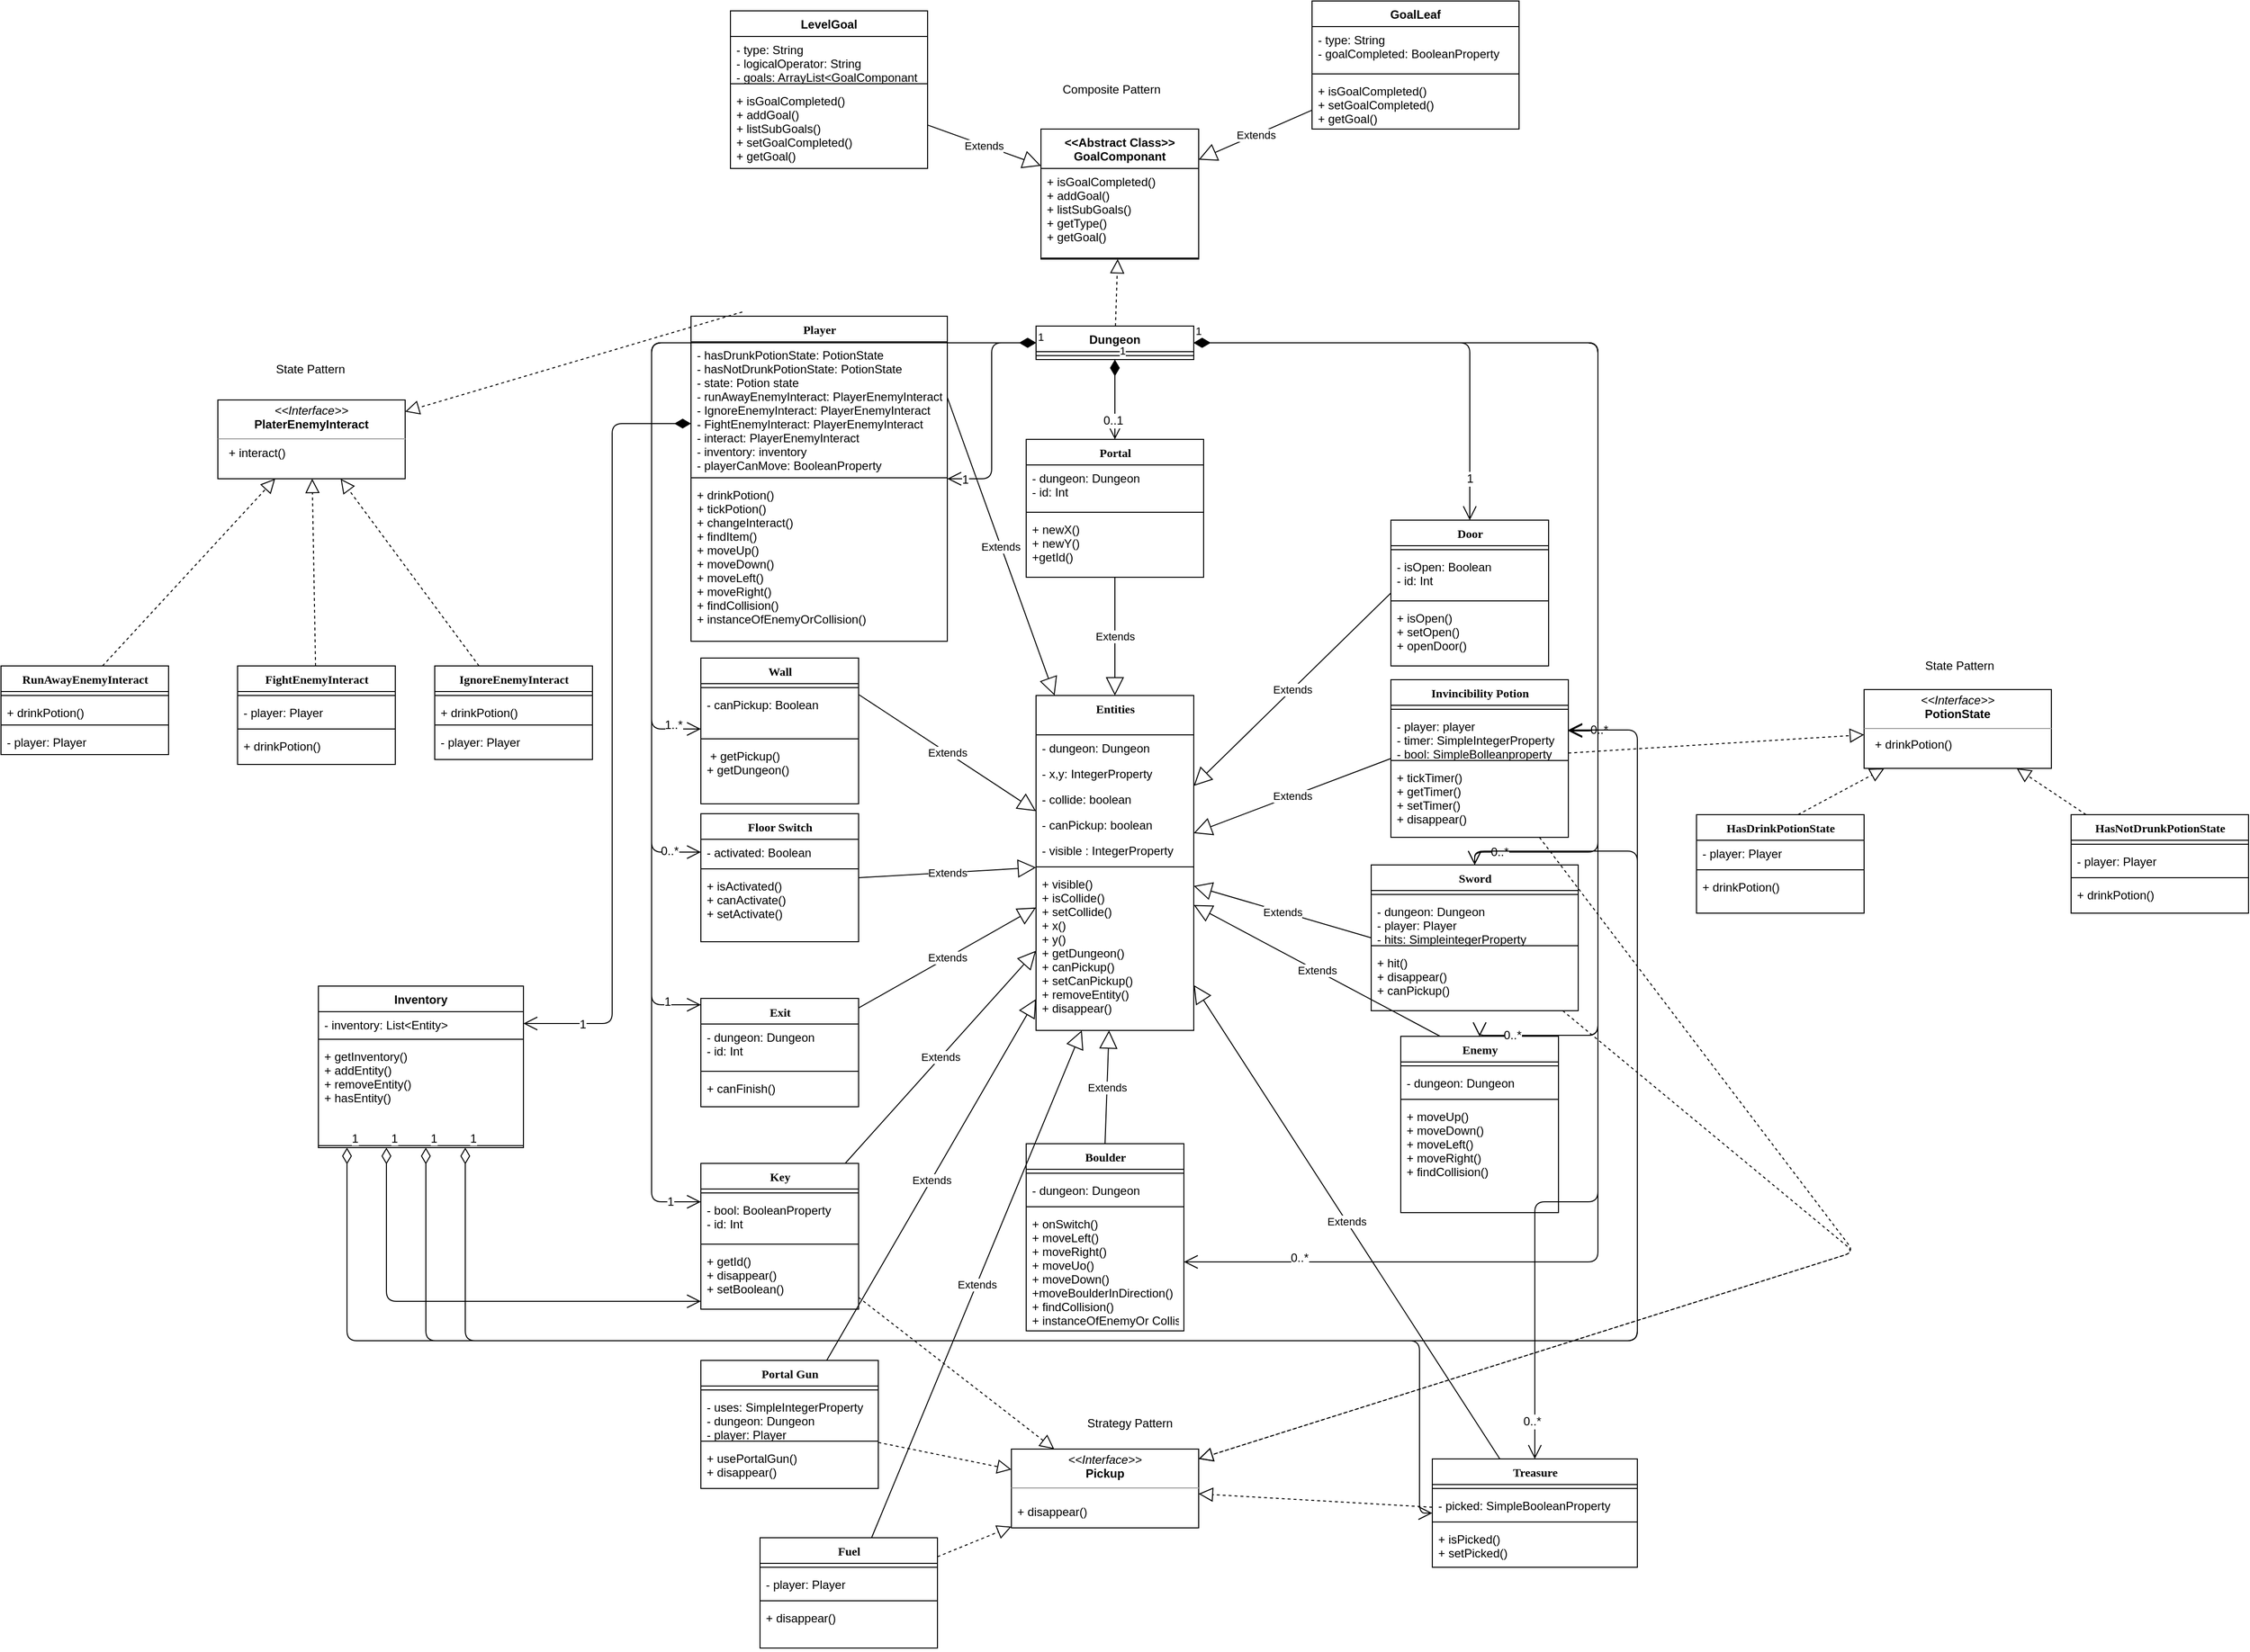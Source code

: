 <mxfile version="12.2.6" type="device" pages="1"><diagram name="Page-1" id="9f46799a-70d6-7492-0946-bef42562c5a5"><mxGraphModel dx="2052" dy="1068" grid="1" gridSize="10" guides="1" tooltips="1" connect="1" arrows="1" fold="1" page="1" pageScale="1" pageWidth="3300" pageHeight="2339" background="#ffffff" math="0" shadow="0"><root><mxCell id="0"/><mxCell id="1" parent="0"/><mxCell id="78961159f06e98e8-17" value="Player&lt;br&gt;" style="swimlane;html=1;fontStyle=1;align=center;verticalAlign=top;childLayout=stackLayout;horizontal=1;startSize=26;horizontalStack=0;resizeParent=1;resizeLast=0;collapsible=1;marginBottom=0;swimlaneFillColor=#ffffff;rounded=0;shadow=0;comic=0;labelBackgroundColor=none;strokeColor=#000000;strokeWidth=1;fillColor=none;fontFamily=Verdana;fontSize=12;fontColor=#000000;" parent="1" vertex="1"><mxGeometry x="1200" y="640" width="260" height="330" as="geometry"/></mxCell><mxCell id="FR0nOYf0OA_TdIAv_40W-64" value="- hasDrunkPotionState: PotionState&#10;- hasNotDrunkPotionState: PotionState&#10;- state: Potion state&#10;- runAwayEnemyInteract: PlayerEnemyInteract&#10;- IgnoreEnemyInteract: PlayerEnemyInteract&#10;- FightEnemyInteract: PlayerEnemyInteract&#10;- interact: PlayerEnemyInteract&#10;- inventory: inventory&#10;- playerCanMove: BooleanProperty" style="text;strokeColor=none;fillColor=none;align=left;verticalAlign=top;spacingLeft=4;spacingRight=4;overflow=hidden;rotatable=0;points=[[0,0.5],[1,0.5]];portConstraint=eastwest;" vertex="1" parent="78961159f06e98e8-17"><mxGeometry y="26" width="260" height="134" as="geometry"/></mxCell><mxCell id="FR0nOYf0OA_TdIAv_40W-65" value="" style="line;strokeWidth=1;fillColor=none;align=left;verticalAlign=middle;spacingTop=-1;spacingLeft=3;spacingRight=3;rotatable=0;labelPosition=right;points=[];portConstraint=eastwest;" vertex="1" parent="78961159f06e98e8-17"><mxGeometry y="160" width="260" height="8" as="geometry"/></mxCell><mxCell id="FR0nOYf0OA_TdIAv_40W-66" value="+ drinkPotion()&#10;+ tickPotion()&#10;+ changeInteract()&#10;+ findItem()&#10;+ moveUp() &#10;+ moveDown()&#10;+ moveLeft()&#10;+ moveRight()&#10;+ findCollision()&#10;+ instanceOfEnemyOrCollision()&#10;&#10;&#10;" style="text;strokeColor=none;fillColor=none;align=left;verticalAlign=top;spacingLeft=4;spacingRight=4;overflow=hidden;rotatable=0;points=[[0,0.5],[1,0.5]];portConstraint=eastwest;" vertex="1" parent="78961159f06e98e8-17"><mxGeometry y="168" width="260" height="162" as="geometry"/></mxCell><object label="Entities" dd="" placeholders="1" id="78961159f06e98e8-30"><mxCell style="swimlane;html=1;fontStyle=1;align=center;verticalAlign=top;childLayout=stackLayout;horizontal=1;startSize=40;horizontalStack=0;resizeParent=1;resizeLast=0;collapsible=1;marginBottom=0;swimlaneFillColor=#ffffff;rounded=0;shadow=0;comic=0;labelBackgroundColor=none;strokeColor=#000000;strokeWidth=1;fillColor=none;fontFamily=Verdana;fontSize=12;fontColor=#000000;" parent="1" vertex="1"><mxGeometry x="1550" y="1025" width="160" height="340" as="geometry"/></mxCell></object><mxCell id="FR0nOYf0OA_TdIAv_40W-10" value="- dungeon: Dungeon" style="text;strokeColor=none;fillColor=none;align=left;verticalAlign=top;spacingLeft=4;spacingRight=4;overflow=hidden;rotatable=0;points=[[0,0.5],[1,0.5]];portConstraint=eastwest;" vertex="1" parent="78961159f06e98e8-30"><mxGeometry y="40" width="160" height="26" as="geometry"/></mxCell><mxCell id="FR0nOYf0OA_TdIAv_40W-11" value="- x,y: IntegerProperty&#10;" style="text;strokeColor=none;fillColor=none;align=left;verticalAlign=top;spacingLeft=4;spacingRight=4;overflow=hidden;rotatable=0;points=[[0,0.5],[1,0.5]];portConstraint=eastwest;" vertex="1" parent="78961159f06e98e8-30"><mxGeometry y="66" width="160" height="26" as="geometry"/></mxCell><mxCell id="FR0nOYf0OA_TdIAv_40W-12" value="- collide: boolean&#10;" style="text;strokeColor=none;fillColor=none;align=left;verticalAlign=top;spacingLeft=4;spacingRight=4;overflow=hidden;rotatable=0;points=[[0,0.5],[1,0.5]];portConstraint=eastwest;" vertex="1" parent="78961159f06e98e8-30"><mxGeometry y="92" width="160" height="26" as="geometry"/></mxCell><mxCell id="FR0nOYf0OA_TdIAv_40W-13" value="- canPickup: boolean&#10;" style="text;strokeColor=none;fillColor=none;align=left;verticalAlign=top;spacingLeft=4;spacingRight=4;overflow=hidden;rotatable=0;points=[[0,0.5],[1,0.5]];portConstraint=eastwest;" vertex="1" parent="78961159f06e98e8-30"><mxGeometry y="118" width="160" height="26" as="geometry"/></mxCell><mxCell id="FR0nOYf0OA_TdIAv_40W-14" value="- visible : IntegerProperty&#10;" style="text;strokeColor=none;fillColor=none;align=left;verticalAlign=top;spacingLeft=4;spacingRight=4;overflow=hidden;rotatable=0;points=[[0,0.5],[1,0.5]];portConstraint=eastwest;" vertex="1" parent="78961159f06e98e8-30"><mxGeometry y="144" width="160" height="26" as="geometry"/></mxCell><mxCell id="FR0nOYf0OA_TdIAv_40W-18" value="" style="line;strokeWidth=1;fillColor=none;align=left;verticalAlign=middle;spacingTop=-1;spacingLeft=3;spacingRight=3;rotatable=0;labelPosition=right;points=[];portConstraint=eastwest;" vertex="1" parent="78961159f06e98e8-30"><mxGeometry y="170" width="160" height="8" as="geometry"/></mxCell><mxCell id="FR0nOYf0OA_TdIAv_40W-16" value="+ visible()&#10;+ isCollide()&#10;+ setCollide()&#10;+ x()&#10;+ y()&#10;+ getDungeon()&#10;+ canPickup()&#10;+ setCanPickup()&#10;+ removeEntity()&#10;+ disappear()&#10;&#10;&#10;" style="text;strokeColor=none;fillColor=none;align=left;verticalAlign=top;spacingLeft=4;spacingRight=4;overflow=hidden;rotatable=0;points=[[0,0.5],[1,0.5]];portConstraint=eastwest;" vertex="1" parent="78961159f06e98e8-30"><mxGeometry y="178" width="160" height="162" as="geometry"/></mxCell><mxCell id="FcetVqS4Vh1K9YqveVy4-2" value="Wall&lt;br&gt;" style="swimlane;html=1;fontStyle=1;align=center;verticalAlign=top;childLayout=stackLayout;horizontal=1;startSize=26;horizontalStack=0;resizeParent=1;resizeLast=0;collapsible=1;marginBottom=0;swimlaneFillColor=#ffffff;rounded=0;shadow=0;comic=0;labelBackgroundColor=none;strokeColor=#000000;strokeWidth=1;fillColor=none;fontFamily=Verdana;fontSize=12;fontColor=#000000;" parent="1" vertex="1"><mxGeometry x="1210" y="987" width="160" height="148" as="geometry"/></mxCell><mxCell id="FcetVqS4Vh1K9YqveVy4-3" value="" style="line;html=1;strokeWidth=1;fillColor=none;align=left;verticalAlign=middle;spacingTop=-1;spacingLeft=3;spacingRight=3;rotatable=0;labelPosition=right;points=[];portConstraint=eastwest;" parent="FcetVqS4Vh1K9YqveVy4-2" vertex="1"><mxGeometry y="26" width="160" height="8" as="geometry"/></mxCell><mxCell id="FR0nOYf0OA_TdIAv_40W-61" value="- canPickup: Boolean" style="text;strokeColor=none;fillColor=none;align=left;verticalAlign=top;spacingLeft=4;spacingRight=4;overflow=hidden;rotatable=0;points=[[0,0.5],[1,0.5]];portConstraint=eastwest;" vertex="1" parent="FcetVqS4Vh1K9YqveVy4-2"><mxGeometry y="34" width="160" height="44" as="geometry"/></mxCell><mxCell id="FR0nOYf0OA_TdIAv_40W-62" value="" style="line;strokeWidth=1;fillColor=none;align=left;verticalAlign=middle;spacingTop=-1;spacingLeft=3;spacingRight=3;rotatable=0;labelPosition=right;points=[];portConstraint=eastwest;" vertex="1" parent="FcetVqS4Vh1K9YqveVy4-2"><mxGeometry y="78" width="160" height="8" as="geometry"/></mxCell><mxCell id="FR0nOYf0OA_TdIAv_40W-63" value=" + getPickup()&#10;+ getDungeon()&#10;&#10;&#10;" style="text;strokeColor=none;fillColor=none;align=left;verticalAlign=top;spacingLeft=4;spacingRight=4;overflow=hidden;rotatable=0;points=[[0,0.5],[1,0.5]];portConstraint=eastwest;" vertex="1" parent="FcetVqS4Vh1K9YqveVy4-2"><mxGeometry y="86" width="160" height="62" as="geometry"/></mxCell><mxCell id="FcetVqS4Vh1K9YqveVy4-4" value="Exit&lt;br&gt;" style="swimlane;html=1;fontStyle=1;align=center;verticalAlign=top;childLayout=stackLayout;horizontal=1;startSize=26;horizontalStack=0;resizeParent=1;resizeLast=0;collapsible=1;marginBottom=0;swimlaneFillColor=#ffffff;rounded=0;shadow=0;comic=0;labelBackgroundColor=none;strokeColor=#000000;strokeWidth=1;fillColor=none;fontFamily=Verdana;fontSize=12;fontColor=#000000;" parent="1" vertex="1"><mxGeometry x="1210" y="1332.5" width="160" height="110" as="geometry"/></mxCell><mxCell id="FR0nOYf0OA_TdIAv_40W-55" value="- dungeon: Dungeon&#10;- id: Int" style="text;strokeColor=none;fillColor=none;align=left;verticalAlign=top;spacingLeft=4;spacingRight=4;overflow=hidden;rotatable=0;points=[[0,0.5],[1,0.5]];portConstraint=eastwest;" vertex="1" parent="FcetVqS4Vh1K9YqveVy4-4"><mxGeometry y="26" width="160" height="44" as="geometry"/></mxCell><mxCell id="FR0nOYf0OA_TdIAv_40W-56" value="" style="line;strokeWidth=1;fillColor=none;align=left;verticalAlign=middle;spacingTop=-1;spacingLeft=3;spacingRight=3;rotatable=0;labelPosition=right;points=[];portConstraint=eastwest;" vertex="1" parent="FcetVqS4Vh1K9YqveVy4-4"><mxGeometry y="70" width="160" height="8" as="geometry"/></mxCell><mxCell id="FR0nOYf0OA_TdIAv_40W-57" value="+ canFinish()" style="text;strokeColor=none;fillColor=none;align=left;verticalAlign=top;spacingLeft=4;spacingRight=4;overflow=hidden;rotatable=0;points=[[0,0.5],[1,0.5]];portConstraint=eastwest;" vertex="1" parent="FcetVqS4Vh1K9YqveVy4-4"><mxGeometry y="78" width="160" height="32" as="geometry"/></mxCell><mxCell id="FcetVqS4Vh1K9YqveVy4-6" value="Treasure" style="swimlane;html=1;fontStyle=1;align=center;verticalAlign=top;childLayout=stackLayout;horizontal=1;startSize=26;horizontalStack=0;resizeParent=1;resizeLast=0;collapsible=1;marginBottom=0;swimlaneFillColor=#ffffff;rounded=0;shadow=0;comic=0;labelBackgroundColor=none;strokeColor=#000000;strokeWidth=1;fillColor=none;fontFamily=Verdana;fontSize=12;fontColor=#000000;" parent="1" vertex="1"><mxGeometry x="1952" y="1800" width="208" height="110" as="geometry"/></mxCell><mxCell id="FcetVqS4Vh1K9YqveVy4-7" value="" style="line;html=1;strokeWidth=1;fillColor=none;align=left;verticalAlign=middle;spacingTop=-1;spacingLeft=3;spacingRight=3;rotatable=0;labelPosition=right;points=[];portConstraint=eastwest;" parent="FcetVqS4Vh1K9YqveVy4-6" vertex="1"><mxGeometry y="26" width="208" height="8" as="geometry"/></mxCell><mxCell id="FR0nOYf0OA_TdIAv_40W-32" value="- picked: SimpleBooleanProperty&#10;" style="text;strokeColor=none;fillColor=none;align=left;verticalAlign=top;spacingLeft=4;spacingRight=4;overflow=hidden;rotatable=0;points=[[0,0.5],[1,0.5]];portConstraint=eastwest;" vertex="1" parent="FcetVqS4Vh1K9YqveVy4-6"><mxGeometry y="34" width="208" height="26" as="geometry"/></mxCell><mxCell id="FR0nOYf0OA_TdIAv_40W-33" value="" style="line;strokeWidth=1;fillColor=none;align=left;verticalAlign=middle;spacingTop=-1;spacingLeft=3;spacingRight=3;rotatable=0;labelPosition=right;points=[];portConstraint=eastwest;" vertex="1" parent="FcetVqS4Vh1K9YqveVy4-6"><mxGeometry y="60" width="208" height="8" as="geometry"/></mxCell><mxCell id="FR0nOYf0OA_TdIAv_40W-34" value="+ isPicked()&#10;+ setPicked()&#10;&#10;&#10;" style="text;strokeColor=none;fillColor=none;align=left;verticalAlign=top;spacingLeft=4;spacingRight=4;overflow=hidden;rotatable=0;points=[[0,0.5],[1,0.5]];portConstraint=eastwest;" vertex="1" parent="FcetVqS4Vh1K9YqveVy4-6"><mxGeometry y="68" width="208" height="42" as="geometry"/></mxCell><mxCell id="FcetVqS4Vh1K9YqveVy4-8" value="Door" style="swimlane;html=1;fontStyle=1;align=center;verticalAlign=top;childLayout=stackLayout;horizontal=1;startSize=26;horizontalStack=0;resizeParent=1;resizeLast=0;collapsible=1;marginBottom=0;swimlaneFillColor=#ffffff;rounded=0;shadow=0;comic=0;labelBackgroundColor=none;strokeColor=#000000;strokeWidth=1;fillColor=none;fontFamily=Verdana;fontSize=12;fontColor=#000000;" parent="1" vertex="1"><mxGeometry x="1910" y="847" width="160" height="148" as="geometry"/></mxCell><mxCell id="FcetVqS4Vh1K9YqveVy4-9" value="" style="line;html=1;strokeWidth=1;fillColor=none;align=left;verticalAlign=middle;spacingTop=-1;spacingLeft=3;spacingRight=3;rotatable=0;labelPosition=right;points=[];portConstraint=eastwest;" parent="FcetVqS4Vh1K9YqveVy4-8" vertex="1"><mxGeometry y="26" width="160" height="8" as="geometry"/></mxCell><mxCell id="FR0nOYf0OA_TdIAv_40W-20" value="- isOpen: Boolean&#10;- id: Int" style="text;strokeColor=none;fillColor=none;align=left;verticalAlign=top;spacingLeft=4;spacingRight=4;overflow=hidden;rotatable=0;points=[[0,0.5],[1,0.5]];portConstraint=eastwest;" vertex="1" parent="FcetVqS4Vh1K9YqveVy4-8"><mxGeometry y="34" width="160" height="44" as="geometry"/></mxCell><mxCell id="FR0nOYf0OA_TdIAv_40W-21" value="" style="line;strokeWidth=1;fillColor=none;align=left;verticalAlign=middle;spacingTop=-1;spacingLeft=3;spacingRight=3;rotatable=0;labelPosition=right;points=[];portConstraint=eastwest;" vertex="1" parent="FcetVqS4Vh1K9YqveVy4-8"><mxGeometry y="78" width="160" height="8" as="geometry"/></mxCell><mxCell id="FR0nOYf0OA_TdIAv_40W-22" value="+ isOpen()&#10;+ setOpen()&#10;+ openDoor()&#10;&#10;&#10;" style="text;strokeColor=none;fillColor=none;align=left;verticalAlign=top;spacingLeft=4;spacingRight=4;overflow=hidden;rotatable=0;points=[[0,0.5],[1,0.5]];portConstraint=eastwest;" vertex="1" parent="FcetVqS4Vh1K9YqveVy4-8"><mxGeometry y="86" width="160" height="62" as="geometry"/></mxCell><mxCell id="FcetVqS4Vh1K9YqveVy4-10" value="Key" style="swimlane;html=1;fontStyle=1;align=center;verticalAlign=top;childLayout=stackLayout;horizontal=1;startSize=26;horizontalStack=0;resizeParent=1;resizeLast=0;collapsible=1;marginBottom=0;swimlaneFillColor=#ffffff;rounded=0;shadow=0;comic=0;labelBackgroundColor=none;strokeColor=#000000;strokeWidth=1;fillColor=none;fontFamily=Verdana;fontSize=12;fontColor=#000000;" parent="1" vertex="1"><mxGeometry x="1210" y="1500" width="160" height="148" as="geometry"/></mxCell><mxCell id="FcetVqS4Vh1K9YqveVy4-11" value="" style="line;html=1;strokeWidth=1;fillColor=none;align=left;verticalAlign=middle;spacingTop=-1;spacingLeft=3;spacingRight=3;rotatable=0;labelPosition=right;points=[];portConstraint=eastwest;" parent="FcetVqS4Vh1K9YqveVy4-10" vertex="1"><mxGeometry y="26" width="160" height="8" as="geometry"/></mxCell><mxCell id="FR0nOYf0OA_TdIAv_40W-49" value="- bool: BooleanProperty&#10;- id: Int" style="text;strokeColor=none;fillColor=none;align=left;verticalAlign=top;spacingLeft=4;spacingRight=4;overflow=hidden;rotatable=0;points=[[0,0.5],[1,0.5]];portConstraint=eastwest;" vertex="1" parent="FcetVqS4Vh1K9YqveVy4-10"><mxGeometry y="34" width="160" height="44" as="geometry"/></mxCell><mxCell id="FR0nOYf0OA_TdIAv_40W-50" value="" style="line;strokeWidth=1;fillColor=none;align=left;verticalAlign=middle;spacingTop=-1;spacingLeft=3;spacingRight=3;rotatable=0;labelPosition=right;points=[];portConstraint=eastwest;" vertex="1" parent="FcetVqS4Vh1K9YqveVy4-10"><mxGeometry y="78" width="160" height="8" as="geometry"/></mxCell><mxCell id="FR0nOYf0OA_TdIAv_40W-51" value="+ getId()&#10;+ disappear()&#10;+ setBoolean()&#10;&#10;&#10;" style="text;strokeColor=none;fillColor=none;align=left;verticalAlign=top;spacingLeft=4;spacingRight=4;overflow=hidden;rotatable=0;points=[[0,0.5],[1,0.5]];portConstraint=eastwest;" vertex="1" parent="FcetVqS4Vh1K9YqveVy4-10"><mxGeometry y="86" width="160" height="62" as="geometry"/></mxCell><mxCell id="FcetVqS4Vh1K9YqveVy4-12" value="Boulder" style="swimlane;html=1;fontStyle=1;align=center;verticalAlign=top;childLayout=stackLayout;horizontal=1;startSize=26;horizontalStack=0;resizeParent=1;resizeLast=0;collapsible=1;marginBottom=0;swimlaneFillColor=#ffffff;rounded=0;shadow=0;comic=0;labelBackgroundColor=none;strokeColor=#000000;strokeWidth=1;fillColor=none;fontFamily=Verdana;fontSize=12;fontColor=#000000;" parent="1" vertex="1"><mxGeometry x="1540" y="1480" width="160" height="190" as="geometry"/></mxCell><mxCell id="FcetVqS4Vh1K9YqveVy4-13" value="" style="line;html=1;strokeWidth=1;fillColor=none;align=left;verticalAlign=middle;spacingTop=-1;spacingLeft=3;spacingRight=3;rotatable=0;labelPosition=right;points=[];portConstraint=eastwest;" parent="FcetVqS4Vh1K9YqveVy4-12" vertex="1"><mxGeometry y="26" width="160" height="8" as="geometry"/></mxCell><mxCell id="FR0nOYf0OA_TdIAv_40W-35" value="- dungeon: Dungeon" style="text;strokeColor=none;fillColor=none;align=left;verticalAlign=top;spacingLeft=4;spacingRight=4;overflow=hidden;rotatable=0;points=[[0,0.5],[1,0.5]];portConstraint=eastwest;" vertex="1" parent="FcetVqS4Vh1K9YqveVy4-12"><mxGeometry y="34" width="160" height="26" as="geometry"/></mxCell><mxCell id="FR0nOYf0OA_TdIAv_40W-36" value="" style="line;strokeWidth=1;fillColor=none;align=left;verticalAlign=middle;spacingTop=-1;spacingLeft=3;spacingRight=3;rotatable=0;labelPosition=right;points=[];portConstraint=eastwest;" vertex="1" parent="FcetVqS4Vh1K9YqveVy4-12"><mxGeometry y="60" width="160" height="8" as="geometry"/></mxCell><mxCell id="FR0nOYf0OA_TdIAv_40W-37" value="+ onSwitch()&#10;+ moveLeft()&#10;+ moveRight()&#10;+ moveUo()&#10;+ moveDown()&#10;+moveBoulderInDirection()&#10;+ findCollision()&#10;+ instanceOfEnemyOr Collision" style="text;strokeColor=none;fillColor=none;align=left;verticalAlign=top;spacingLeft=4;spacingRight=4;overflow=hidden;rotatable=0;points=[[0,0.5],[1,0.5]];portConstraint=eastwest;" vertex="1" parent="FcetVqS4Vh1K9YqveVy4-12"><mxGeometry y="68" width="160" height="122" as="geometry"/></mxCell><mxCell id="FcetVqS4Vh1K9YqveVy4-14" value="Floor Switch" style="swimlane;html=1;fontStyle=1;align=center;verticalAlign=top;childLayout=stackLayout;horizontal=1;startSize=26;horizontalStack=0;resizeParent=1;resizeLast=0;collapsible=1;marginBottom=0;swimlaneFillColor=#ffffff;rounded=0;shadow=0;comic=0;labelBackgroundColor=none;strokeColor=#000000;strokeWidth=1;fillColor=none;fontFamily=Verdana;fontSize=12;fontColor=#000000;" parent="1" vertex="1"><mxGeometry x="1210" y="1145" width="160" height="130" as="geometry"/></mxCell><mxCell id="FR0nOYf0OA_TdIAv_40W-58" value="- activated: Boolean" style="text;strokeColor=none;fillColor=none;align=left;verticalAlign=top;spacingLeft=4;spacingRight=4;overflow=hidden;rotatable=0;points=[[0,0.5],[1,0.5]];portConstraint=eastwest;" vertex="1" parent="FcetVqS4Vh1K9YqveVy4-14"><mxGeometry y="26" width="160" height="26" as="geometry"/></mxCell><mxCell id="FR0nOYf0OA_TdIAv_40W-59" value="" style="line;strokeWidth=1;fillColor=none;align=left;verticalAlign=middle;spacingTop=-1;spacingLeft=3;spacingRight=3;rotatable=0;labelPosition=right;points=[];portConstraint=eastwest;" vertex="1" parent="FcetVqS4Vh1K9YqveVy4-14"><mxGeometry y="52" width="160" height="8" as="geometry"/></mxCell><mxCell id="FR0nOYf0OA_TdIAv_40W-60" value="+ isActivated()&#10;+ canActivate()&#10;+ setActivate()&#10;&#10;&#10;" style="text;strokeColor=none;fillColor=none;align=left;verticalAlign=top;spacingLeft=4;spacingRight=4;overflow=hidden;rotatable=0;points=[[0,0.5],[1,0.5]];portConstraint=eastwest;" vertex="1" parent="FcetVqS4Vh1K9YqveVy4-14"><mxGeometry y="60" width="160" height="62" as="geometry"/></mxCell><mxCell id="FcetVqS4Vh1K9YqveVy4-16" value="Portal&lt;span style=&quot;font-family: &amp;#34;helvetica&amp;#34; , &amp;#34;arial&amp;#34; , sans-serif ; font-size: 0px ; font-weight: 400&quot;&gt;%3CmxGraphModel%3E%3Croot%3E%3CmxCell%20id%3D%220%22%2F%3E%3CmxCell%20id%3D%221%22%20parent%3D%220%22%2F%3E%3CmxCell%20id%3D%222%22%20value%3D%22Player%26lt%3Bbr%26gt%3B%22%20style%3D%22swimlane%3Bhtml%3D1%3BfontStyle%3D1%3Balign%3Dcenter%3BverticalAlign%3Dtop%3BchildLayout%3DstackLayout%3Bhorizontal%3D1%3BstartSize%3D26%3BhorizontalStack%3D0%3BresizeParent%3D1%3BresizeLast%3D0%3Bcollapsible%3D1%3BmarginBottom%3D0%3BswimlaneFillColor%3D%23ffffff%3Brounded%3D0%3Bshadow%3D0%3Bcomic%3D0%3BlabelBackgroundColor%3Dnone%3BstrokeColor%3D%23000000%3BstrokeWidth%3D1%3BfillColor%3Dnone%3BfontFamily%3DVerdana%3BfontSize%3D12%3BfontColor%3D%23000000%3B%22%20vertex%3D%221%22%20parent%3D%221%22%3E%3CmxGeometry%20x%3D%22150%22%20y%3D%2278%22%20width%3D%22160%22%20height%3D%2277%22%20as%3D%22geometry%22%2F%3E%3C%2FmxCell%3E%3CmxCell%20id%3D%223%22%20value%3D%22%22%20style%3D%22line%3Bhtml%3D1%3BstrokeWidth%3D1%3BfillColor%3Dnone%3Balign%3Dleft%3BverticalAlign%3Dmiddle%3BspacingTop%3D-1%3BspacingLeft%3D3%3BspacingRight%3D3%3Brotatable%3D0%3BlabelPosition%3Dright%3Bpoints%3D%5B%5D%3BportConstraint%3Deastwest%3B%22%20vertex%3D%221%22%20parent%3D%222%22%3E%3CmxGeometry%20y%3D%2226%22%20width%3D%22160%22%20height%3D%228%22%20as%3D%22geometry%22%2F%3E%3C%2FmxCell%3E%3C%2Froot%3E%3C%2FmxGraphModel%3E&lt;/span&gt;" style="swimlane;html=1;fontStyle=1;align=center;verticalAlign=top;childLayout=stackLayout;horizontal=1;startSize=26;horizontalStack=0;resizeParent=1;resizeLast=0;collapsible=1;marginBottom=0;swimlaneFillColor=#ffffff;rounded=0;shadow=0;comic=0;labelBackgroundColor=none;strokeColor=#000000;strokeWidth=1;fillColor=none;fontFamily=Verdana;fontSize=12;fontColor=#000000;" parent="1" vertex="1"><mxGeometry x="1540" y="765" width="180" height="140" as="geometry"/></mxCell><mxCell id="FR0nOYf0OA_TdIAv_40W-17" value="- dungeon: Dungeon&#10;- id: Int" style="text;strokeColor=none;fillColor=none;align=left;verticalAlign=top;spacingLeft=4;spacingRight=4;overflow=hidden;rotatable=0;points=[[0,0.5],[1,0.5]];portConstraint=eastwest;" vertex="1" parent="FcetVqS4Vh1K9YqveVy4-16"><mxGeometry y="26" width="180" height="44" as="geometry"/></mxCell><mxCell id="FR0nOYf0OA_TdIAv_40W-15" value="" style="line;strokeWidth=1;fillColor=none;align=left;verticalAlign=middle;spacingTop=-1;spacingLeft=3;spacingRight=3;rotatable=0;labelPosition=right;points=[];portConstraint=eastwest;" vertex="1" parent="FcetVqS4Vh1K9YqveVy4-16"><mxGeometry y="70" width="180" height="8" as="geometry"/></mxCell><mxCell id="FR0nOYf0OA_TdIAv_40W-19" value="+ newX()&#10;+ newY()&#10;+getId()&#10;&#10;&#10;" style="text;strokeColor=none;fillColor=none;align=left;verticalAlign=top;spacingLeft=4;spacingRight=4;overflow=hidden;rotatable=0;points=[[0,0.5],[1,0.5]];portConstraint=eastwest;" vertex="1" parent="FcetVqS4Vh1K9YqveVy4-16"><mxGeometry y="78" width="180" height="62" as="geometry"/></mxCell><mxCell id="FcetVqS4Vh1K9YqveVy4-18" value="Enemy" style="swimlane;html=1;fontStyle=1;align=center;verticalAlign=top;childLayout=stackLayout;horizontal=1;startSize=26;horizontalStack=0;resizeParent=1;resizeLast=0;collapsible=1;marginBottom=0;swimlaneFillColor=#ffffff;rounded=0;shadow=0;comic=0;labelBackgroundColor=none;strokeColor=#000000;strokeWidth=1;fillColor=none;fontFamily=Verdana;fontSize=12;fontColor=#000000;" parent="1" vertex="1"><mxGeometry x="1920" y="1371" width="160" height="179" as="geometry"/></mxCell><mxCell id="FcetVqS4Vh1K9YqveVy4-19" value="" style="line;html=1;strokeWidth=1;fillColor=none;align=left;verticalAlign=middle;spacingTop=-1;spacingLeft=3;spacingRight=3;rotatable=0;labelPosition=right;points=[];portConstraint=eastwest;" parent="FcetVqS4Vh1K9YqveVy4-18" vertex="1"><mxGeometry y="26" width="160" height="8" as="geometry"/></mxCell><mxCell id="FR0nOYf0OA_TdIAv_40W-29" value="- dungeon: Dungeon" style="text;strokeColor=none;fillColor=none;align=left;verticalAlign=top;spacingLeft=4;spacingRight=4;overflow=hidden;rotatable=0;points=[[0,0.5],[1,0.5]];portConstraint=eastwest;" vertex="1" parent="FcetVqS4Vh1K9YqveVy4-18"><mxGeometry y="34" width="160" height="26" as="geometry"/></mxCell><mxCell id="FR0nOYf0OA_TdIAv_40W-30" value="" style="line;strokeWidth=1;fillColor=none;align=left;verticalAlign=middle;spacingTop=-1;spacingLeft=3;spacingRight=3;rotatable=0;labelPosition=right;points=[];portConstraint=eastwest;" vertex="1" parent="FcetVqS4Vh1K9YqveVy4-18"><mxGeometry y="60" width="160" height="8" as="geometry"/></mxCell><mxCell id="FR0nOYf0OA_TdIAv_40W-31" value="+ moveUp()&#10;+ moveDown()&#10;+ moveLeft()&#10;+ moveRight()&#10;+ findCollision()&#10;&#10;&#10;&#10;" style="text;strokeColor=none;fillColor=none;align=left;verticalAlign=top;spacingLeft=4;spacingRight=4;overflow=hidden;rotatable=0;points=[[0,0.5],[1,0.5]];portConstraint=eastwest;" vertex="1" parent="FcetVqS4Vh1K9YqveVy4-18"><mxGeometry y="68" width="160" height="102" as="geometry"/></mxCell><mxCell id="FcetVqS4Vh1K9YqveVy4-20" value="&lt;span style=&quot;font-family: &amp;#34;helvetica&amp;#34; , &amp;#34;arial&amp;#34; , sans-serif ; font-size: 0px&quot;&gt;%3CmxGraphModel%3E%3Croot%3E%3CmxCell%20id%3D%220%22%2F%3E%3CmxCell%20id%3D%221%22%20parent%3D%220%22%2F%3E%3CmxCell%20id%3D%222%22%20value%3D%22Player%26lt%3Bbr%26gt%3B%22%20style%3D%22swimlane%3Bhtml%3D1%3BfontStyle%3D1%3Balign%3Dcenter%3BverticalAlign%3Dtop%3BchildLayout%3DstackLayout%3Bhorizontal%3D1%3BstartSize%3D26%3BhorizontalStack%3D0%3BresizeParent%3D1%3BresizeLast%3D0%3Bcollapsible%3D1%3BmarginBottom%3D0%3BswimlaneFillColor%3D%23ffffff%3Brounded%3D0%3Bshadow%3D0%3Bcomic%3D0%3BlabelBackgroundColor%3Dnone%3BstrokeColor%3D%23000000%3BstrokeWidth%3D1%3BfillColor%3Dnone%3BfontFamily%3DVerdana%3BfontSize%3D12%3BfontColor%3D%23000000%3B%22%20vertex%3D%221%22%20parent%3D%221%22%3E%3CmxGeometry%20x%3D%22150%22%20y%3D%2278%22%20width%3D%22160%22%20height%3D%2277%22%20as%3D%22geometry%22%2F%3E%3C%2FmxCell%3E%3CmxCell%20id%3D%223%22%20value%3D%22%22%20style%3D%22line%3Bhtml%3D1%3BstrokeWidth%3D1%3BfillColor%3Dnone%3Balign%3Dleft%3BverticalAlign%3Dmiddle%3BspacingTop%3D-1%3BspacingLeft%3D3%3BspacingRight%3D3%3Brotatable%3D0%3BlabelPosition%3Dright%3Bpoints%3D%5B%5D%3BportConstraint%3Deastwest%3B%22%20vertex%3D%221%22%20parent%3D%222%22%3E%3CmxGeometry%20y%3D%2226%22%20width%3D%22160%22%20height%3D%228%22%20as%3D%22geometry%22%2F%3E%3C%2FmxCell%3E%3C%2Froot%3E%3C%2FmxGraphModel%3E&lt;/span&gt;" style="text;html=1;resizable=0;points=[];autosize=1;align=left;verticalAlign=top;spacingTop=-4;" parent="1" vertex="1"><mxGeometry x="2012" y="1125" width="20" height="20" as="geometry"/></mxCell><mxCell id="FcetVqS4Vh1K9YqveVy4-21" value="Sword" style="swimlane;html=1;fontStyle=1;align=center;verticalAlign=top;childLayout=stackLayout;horizontal=1;startSize=26;horizontalStack=0;resizeParent=1;resizeLast=0;collapsible=1;marginBottom=0;swimlaneFillColor=#ffffff;rounded=0;shadow=0;comic=0;labelBackgroundColor=none;strokeColor=#000000;strokeWidth=1;fillColor=none;fontFamily=Verdana;fontSize=12;fontColor=#000000;" parent="1" vertex="1"><mxGeometry x="1890" y="1197" width="210" height="148" as="geometry"/></mxCell><mxCell id="FcetVqS4Vh1K9YqveVy4-22" value="" style="line;html=1;strokeWidth=1;fillColor=none;align=left;verticalAlign=middle;spacingTop=-1;spacingLeft=3;spacingRight=3;rotatable=0;labelPosition=right;points=[];portConstraint=eastwest;" parent="FcetVqS4Vh1K9YqveVy4-21" vertex="1"><mxGeometry y="26" width="210" height="8" as="geometry"/></mxCell><mxCell id="FR0nOYf0OA_TdIAv_40W-26" value="- dungeon: Dungeon&#10;- player: Player&#10;- hits: SimpleintegerProperty&#10;" style="text;strokeColor=none;fillColor=none;align=left;verticalAlign=top;spacingLeft=4;spacingRight=4;overflow=hidden;rotatable=0;points=[[0,0.5],[1,0.5]];portConstraint=eastwest;" vertex="1" parent="FcetVqS4Vh1K9YqveVy4-21"><mxGeometry y="34" width="210" height="44" as="geometry"/></mxCell><mxCell id="FR0nOYf0OA_TdIAv_40W-27" value="" style="line;strokeWidth=1;fillColor=none;align=left;verticalAlign=middle;spacingTop=-1;spacingLeft=3;spacingRight=3;rotatable=0;labelPosition=right;points=[];portConstraint=eastwest;" vertex="1" parent="FcetVqS4Vh1K9YqveVy4-21"><mxGeometry y="78" width="210" height="8" as="geometry"/></mxCell><mxCell id="FR0nOYf0OA_TdIAv_40W-28" value="+ hit()&#10;+ disappear()&#10;+ canPickup()&#10;&#10;&#10;" style="text;strokeColor=none;fillColor=none;align=left;verticalAlign=top;spacingLeft=4;spacingRight=4;overflow=hidden;rotatable=0;points=[[0,0.5],[1,0.5]];portConstraint=eastwest;" vertex="1" parent="FcetVqS4Vh1K9YqveVy4-21"><mxGeometry y="86" width="210" height="62" as="geometry"/></mxCell><mxCell id="FcetVqS4Vh1K9YqveVy4-23" value="Invincibility Potion" style="swimlane;html=1;fontStyle=1;align=center;verticalAlign=top;childLayout=stackLayout;horizontal=1;startSize=26;horizontalStack=0;resizeParent=1;resizeLast=0;collapsible=1;marginBottom=0;swimlaneFillColor=#ffffff;rounded=0;shadow=0;comic=0;labelBackgroundColor=none;strokeColor=#000000;strokeWidth=1;fillColor=none;fontFamily=Verdana;fontSize=12;fontColor=#000000;" parent="1" vertex="1"><mxGeometry x="1910" y="1009" width="180" height="160" as="geometry"/></mxCell><mxCell id="FcetVqS4Vh1K9YqveVy4-24" value="" style="line;html=1;strokeWidth=1;fillColor=none;align=left;verticalAlign=middle;spacingTop=-1;spacingLeft=3;spacingRight=3;rotatable=0;labelPosition=right;points=[];portConstraint=eastwest;" parent="FcetVqS4Vh1K9YqveVy4-23" vertex="1"><mxGeometry y="26" width="180" height="8" as="geometry"/></mxCell><mxCell id="FR0nOYf0OA_TdIAv_40W-23" value="- player: player&#10;- timer: SimpleIntegerProperty&#10;- bool: SimpleBolleanproperty" style="text;strokeColor=none;fillColor=none;align=left;verticalAlign=top;spacingLeft=4;spacingRight=4;overflow=hidden;rotatable=0;points=[[0,0.5],[1,0.5]];portConstraint=eastwest;" vertex="1" parent="FcetVqS4Vh1K9YqveVy4-23"><mxGeometry y="34" width="180" height="44" as="geometry"/></mxCell><mxCell id="FR0nOYf0OA_TdIAv_40W-24" value="" style="line;strokeWidth=1;fillColor=none;align=left;verticalAlign=middle;spacingTop=-1;spacingLeft=3;spacingRight=3;rotatable=0;labelPosition=right;points=[];portConstraint=eastwest;" vertex="1" parent="FcetVqS4Vh1K9YqveVy4-23"><mxGeometry y="78" width="180" height="8" as="geometry"/></mxCell><mxCell id="FR0nOYf0OA_TdIAv_40W-25" value="+ tickTimer()&#10;+ getTimer()&#10;+ setTimer()&#10;+ disappear()&#10;&#10;&#10;" style="text;strokeColor=none;fillColor=none;align=left;verticalAlign=top;spacingLeft=4;spacingRight=4;overflow=hidden;rotatable=0;points=[[0,0.5],[1,0.5]];portConstraint=eastwest;" vertex="1" parent="FcetVqS4Vh1K9YqveVy4-23"><mxGeometry y="86" width="180" height="60" as="geometry"/></mxCell><mxCell id="GgSzwcAcOzJBvcadU2sv-1" value="Extends" style="endArrow=block;endSize=16;endFill=0;html=1;" parent="1" source="FcetVqS4Vh1K9YqveVy4-4" target="78961159f06e98e8-30" edge="1"><mxGeometry width="160" relative="1" as="geometry"><mxPoint x="1110" y="1522" as="sourcePoint"/><mxPoint x="1590" y="1172" as="targetPoint"/></mxGeometry></mxCell><mxCell id="GgSzwcAcOzJBvcadU2sv-2" value="Extends" style="endArrow=block;endSize=16;endFill=0;html=1;exitX=0.5;exitY=0;exitDx=0;exitDy=0;" parent="1" source="FcetVqS4Vh1K9YqveVy4-12" target="78961159f06e98e8-30" edge="1"><mxGeometry width="160" relative="1" as="geometry"><mxPoint x="1588.611" y="1325" as="sourcePoint"/><mxPoint x="1651.5" y="1183.5" as="targetPoint"/></mxGeometry></mxCell><mxCell id="GgSzwcAcOzJBvcadU2sv-3" value="Extends" style="endArrow=block;endSize=16;endFill=0;html=1;" parent="1" source="FcetVqS4Vh1K9YqveVy4-6" target="78961159f06e98e8-30" edge="1"><mxGeometry width="160" relative="1" as="geometry"><mxPoint x="1650" y="1322" as="sourcePoint"/><mxPoint x="1630" y="1177.5" as="targetPoint"/></mxGeometry></mxCell><mxCell id="GgSzwcAcOzJBvcadU2sv-4" value="Extends" style="endArrow=block;endSize=16;endFill=0;html=1;exitX=1;exitY=0.5;exitDx=0;exitDy=0;" parent="1" source="FcetVqS4Vh1K9YqveVy4-14" target="78961159f06e98e8-30" edge="1"><mxGeometry width="160" relative="1" as="geometry"><mxPoint x="1359.498" y="1396.5" as="sourcePoint"/><mxPoint x="1550" y="1162" as="targetPoint"/></mxGeometry></mxCell><mxCell id="GgSzwcAcOzJBvcadU2sv-5" value="Extends" style="endArrow=block;endSize=16;endFill=0;html=1;exitX=0.25;exitY=0;exitDx=0;exitDy=0;" parent="1" source="FcetVqS4Vh1K9YqveVy4-18" target="78961159f06e98e8-30" edge="1"><mxGeometry width="160" relative="1" as="geometry"><mxPoint x="1458.498" y="1482" as="sourcePoint"/><mxPoint x="1600" y="1187.5" as="targetPoint"/></mxGeometry></mxCell><mxCell id="GgSzwcAcOzJBvcadU2sv-6" value="Extends" style="endArrow=block;endSize=16;endFill=0;html=1;exitX=1;exitY=0.25;exitDx=0;exitDy=0;" parent="1" source="FcetVqS4Vh1K9YqveVy4-2" target="78961159f06e98e8-30" edge="1"><mxGeometry width="160" relative="1" as="geometry"><mxPoint x="1139.998" y="1062" as="sourcePoint"/><mxPoint x="1281.5" y="767.5" as="targetPoint"/></mxGeometry></mxCell><mxCell id="GgSzwcAcOzJBvcadU2sv-7" value="Extends" style="endArrow=block;endSize=16;endFill=0;html=1;exitX=1;exitY=0.25;exitDx=0;exitDy=0;" parent="1" source="78961159f06e98e8-17" target="78961159f06e98e8-30" edge="1"><mxGeometry width="160" relative="1" as="geometry"><mxPoint x="1440" y="1141.25" as="sourcePoint"/><mxPoint x="1550" y="1127.25" as="targetPoint"/></mxGeometry></mxCell><mxCell id="GgSzwcAcOzJBvcadU2sv-10" value="Extends" style="endArrow=block;endSize=16;endFill=0;html=1;exitX=0;exitY=0.5;exitDx=0;exitDy=0;" parent="1" source="FcetVqS4Vh1K9YqveVy4-23" target="78961159f06e98e8-30" edge="1"><mxGeometry width="160" relative="1" as="geometry"><mxPoint x="1470" y="1171.25" as="sourcePoint"/><mxPoint x="1810" y="1070" as="targetPoint"/></mxGeometry></mxCell><mxCell id="GgSzwcAcOzJBvcadU2sv-11" value="Extends" style="endArrow=block;endSize=16;endFill=0;html=1;exitX=0;exitY=0.5;exitDx=0;exitDy=0;" parent="1" source="FcetVqS4Vh1K9YqveVy4-21" target="78961159f06e98e8-30" edge="1"><mxGeometry width="160" relative="1" as="geometry"><mxPoint x="1880" y="1160" as="sourcePoint"/><mxPoint x="1590" y="1167.25" as="targetPoint"/></mxGeometry></mxCell><mxCell id="GgSzwcAcOzJBvcadU2sv-12" value="Extends" style="endArrow=block;endSize=16;endFill=0;html=1;exitX=0;exitY=0.5;exitDx=0;exitDy=0;" parent="1" source="FcetVqS4Vh1K9YqveVy4-8" target="78961159f06e98e8-30" edge="1"><mxGeometry width="160" relative="1" as="geometry"><mxPoint x="1490" y="1191.25" as="sourcePoint"/><mxPoint x="1600" y="1177.25" as="targetPoint"/></mxGeometry></mxCell><mxCell id="GgSzwcAcOzJBvcadU2sv-13" value="Extends" style="endArrow=block;endSize=16;endFill=0;html=1;exitX=0.5;exitY=1;exitDx=0;exitDy=0;" parent="1" source="FcetVqS4Vh1K9YqveVy4-16" target="78961159f06e98e8-30" edge="1"><mxGeometry width="160" relative="1" as="geometry"><mxPoint x="1500" y="1201.25" as="sourcePoint"/><mxPoint x="1600" y="1030" as="targetPoint"/></mxGeometry></mxCell><mxCell id="GgSzwcAcOzJBvcadU2sv-14" value="Extends" style="endArrow=block;endSize=16;endFill=0;html=1;" parent="1" source="FcetVqS4Vh1K9YqveVy4-10" target="78961159f06e98e8-30" edge="1"><mxGeometry width="160" relative="1" as="geometry"><mxPoint x="1510" y="1211.25" as="sourcePoint"/><mxPoint x="1600" y="1270" as="targetPoint"/></mxGeometry></mxCell><mxCell id="GgSzwcAcOzJBvcadU2sv-17" value="Dungeon" style="swimlane;fontStyle=1;align=center;verticalAlign=top;childLayout=stackLayout;horizontal=1;startSize=26;horizontalStack=0;resizeParent=1;resizeParentMax=0;resizeLast=0;collapsible=1;marginBottom=0;" parent="1" vertex="1"><mxGeometry x="1550" y="650" width="160" height="34" as="geometry"/></mxCell><mxCell id="GgSzwcAcOzJBvcadU2sv-19" value="" style="line;strokeWidth=1;fillColor=none;align=left;verticalAlign=middle;spacingTop=-1;spacingLeft=3;spacingRight=3;rotatable=0;labelPosition=right;points=[];portConstraint=eastwest;" parent="GgSzwcAcOzJBvcadU2sv-17" vertex="1"><mxGeometry y="26" width="160" height="8" as="geometry"/></mxCell><mxCell id="GgSzwcAcOzJBvcadU2sv-24" value="1" style="endArrow=open;html=1;endSize=12;startArrow=diamondThin;startSize=14;startFill=1;edgeStyle=orthogonalEdgeStyle;align=left;verticalAlign=bottom;" parent="1" source="GgSzwcAcOzJBvcadU2sv-17" target="FcetVqS4Vh1K9YqveVy4-16" edge="1"><mxGeometry x="-1" y="3" relative="1" as="geometry"><mxPoint x="1760" y="694" as="sourcePoint"/><mxPoint x="1990" y="910" as="targetPoint"/></mxGeometry></mxCell><mxCell id="GgSzwcAcOzJBvcadU2sv-55" value="0..1" style="text;html=1;resizable=0;points=[];align=center;verticalAlign=middle;labelBackgroundColor=#ffffff;" parent="GgSzwcAcOzJBvcadU2sv-24" vertex="1" connectable="0"><mxGeometry x="0.528" y="-2" relative="1" as="geometry"><mxPoint as="offset"/></mxGeometry></mxCell><mxCell id="GgSzwcAcOzJBvcadU2sv-25" value="1" style="endArrow=open;html=1;endSize=12;startArrow=diamondThin;startSize=14;startFill=1;edgeStyle=orthogonalEdgeStyle;align=left;verticalAlign=bottom;" parent="1" source="GgSzwcAcOzJBvcadU2sv-17" target="78961159f06e98e8-17" edge="1"><mxGeometry x="-1" y="3" relative="1" as="geometry"><mxPoint x="1770" y="704" as="sourcePoint"/><mxPoint x="2000" y="920" as="targetPoint"/></mxGeometry></mxCell><mxCell id="GgSzwcAcOzJBvcadU2sv-41" value="1" style="text;html=1;resizable=0;points=[];align=center;verticalAlign=middle;labelBackgroundColor=#ffffff;" parent="GgSzwcAcOzJBvcadU2sv-25" vertex="1" connectable="0"><mxGeometry x="0.846" y="1" relative="1" as="geometry"><mxPoint as="offset"/></mxGeometry></mxCell><mxCell id="GgSzwcAcOzJBvcadU2sv-26" value="1" style="endArrow=open;html=1;endSize=12;startArrow=diamondThin;startSize=14;startFill=1;edgeStyle=orthogonalEdgeStyle;align=left;verticalAlign=bottom;" parent="1" source="GgSzwcAcOzJBvcadU2sv-17" target="FcetVqS4Vh1K9YqveVy4-2" edge="1"><mxGeometry x="-1" y="3" relative="1" as="geometry"><mxPoint x="1780" y="714" as="sourcePoint"/><mxPoint x="2010" y="930" as="targetPoint"/><Array as="points"><mxPoint x="1160" y="667"/><mxPoint x="1160" y="1059"/></Array></mxGeometry></mxCell><mxCell id="GgSzwcAcOzJBvcadU2sv-42" value="1..*" style="text;html=1;resizable=0;points=[];align=center;verticalAlign=middle;labelBackgroundColor=#ffffff;" parent="GgSzwcAcOzJBvcadU2sv-26" vertex="1" connectable="0"><mxGeometry x="0.933" y="4" relative="1" as="geometry"><mxPoint as="offset"/></mxGeometry></mxCell><mxCell id="GgSzwcAcOzJBvcadU2sv-29" value="1" style="endArrow=open;html=1;endSize=12;startArrow=diamondThin;startSize=14;startFill=1;edgeStyle=orthogonalEdgeStyle;align=left;verticalAlign=bottom;" parent="1" source="GgSzwcAcOzJBvcadU2sv-17" target="FcetVqS4Vh1K9YqveVy4-14" edge="1"><mxGeometry x="-1" y="3" relative="1" as="geometry"><mxPoint x="1790" y="724" as="sourcePoint"/><mxPoint x="2020" y="940" as="targetPoint"/><Array as="points"><mxPoint x="1160" y="667"/><mxPoint x="1160" y="1184"/></Array></mxGeometry></mxCell><mxCell id="GgSzwcAcOzJBvcadU2sv-43" value="0..*" style="text;html=1;resizable=0;points=[];align=center;verticalAlign=middle;labelBackgroundColor=#ffffff;" parent="GgSzwcAcOzJBvcadU2sv-29" vertex="1" connectable="0"><mxGeometry x="0.933" y="1" relative="1" as="geometry"><mxPoint as="offset"/></mxGeometry></mxCell><mxCell id="GgSzwcAcOzJBvcadU2sv-30" value="1" style="endArrow=open;html=1;endSize=12;startArrow=diamondThin;startSize=14;startFill=1;edgeStyle=orthogonalEdgeStyle;align=left;verticalAlign=bottom;" parent="1" source="GgSzwcAcOzJBvcadU2sv-17" target="FcetVqS4Vh1K9YqveVy4-4" edge="1"><mxGeometry x="-1" y="3" relative="1" as="geometry"><mxPoint x="1800" y="734" as="sourcePoint"/><mxPoint x="2030" y="950" as="targetPoint"/><Array as="points"><mxPoint x="1160" y="667"/><mxPoint x="1160" y="1339"/></Array></mxGeometry></mxCell><mxCell id="GgSzwcAcOzJBvcadU2sv-44" value="1" style="text;html=1;resizable=0;points=[];align=center;verticalAlign=middle;labelBackgroundColor=#ffffff;" parent="GgSzwcAcOzJBvcadU2sv-30" vertex="1" connectable="0"><mxGeometry x="0.939" y="3" relative="1" as="geometry"><mxPoint as="offset"/></mxGeometry></mxCell><mxCell id="GgSzwcAcOzJBvcadU2sv-32" value="1" style="endArrow=open;html=1;endSize=12;startArrow=diamondThin;startSize=14;startFill=1;edgeStyle=orthogonalEdgeStyle;align=left;verticalAlign=bottom;" parent="1" source="GgSzwcAcOzJBvcadU2sv-17" target="FcetVqS4Vh1K9YqveVy4-10" edge="1"><mxGeometry x="-1" y="3" relative="1" as="geometry"><mxPoint x="1810" y="744" as="sourcePoint"/><mxPoint x="2040" y="960" as="targetPoint"/><Array as="points"><mxPoint x="1160" y="667"/><mxPoint x="1160" y="1539"/></Array></mxGeometry></mxCell><mxCell id="GgSzwcAcOzJBvcadU2sv-45" value="1" style="text;html=1;resizable=0;points=[];align=center;verticalAlign=middle;labelBackgroundColor=#ffffff;" parent="GgSzwcAcOzJBvcadU2sv-32" vertex="1" connectable="0"><mxGeometry x="0.953" relative="1" as="geometry"><mxPoint as="offset"/></mxGeometry></mxCell><mxCell id="GgSzwcAcOzJBvcadU2sv-33" value="1" style="endArrow=open;html=1;endSize=12;startArrow=diamondThin;startSize=14;startFill=1;edgeStyle=orthogonalEdgeStyle;align=left;verticalAlign=bottom;" parent="1" source="GgSzwcAcOzJBvcadU2sv-17" target="FcetVqS4Vh1K9YqveVy4-8" edge="1"><mxGeometry x="-1" y="3" relative="1" as="geometry"><mxPoint x="1820" y="754" as="sourcePoint"/><mxPoint x="2050" y="970" as="targetPoint"/></mxGeometry></mxCell><mxCell id="GgSzwcAcOzJBvcadU2sv-54" value="1" style="text;html=1;resizable=0;points=[];align=center;verticalAlign=middle;labelBackgroundColor=#ffffff;" parent="GgSzwcAcOzJBvcadU2sv-33" vertex="1" connectable="0"><mxGeometry x="0.817" relative="1" as="geometry"><mxPoint as="offset"/></mxGeometry></mxCell><mxCell id="GgSzwcAcOzJBvcadU2sv-34" value="1" style="endArrow=open;html=1;endSize=12;startArrow=diamondThin;startSize=14;startFill=1;edgeStyle=orthogonalEdgeStyle;align=left;verticalAlign=bottom;" parent="1" source="GgSzwcAcOzJBvcadU2sv-17" target="FcetVqS4Vh1K9YqveVy4-23" edge="1"><mxGeometry x="-1" y="3" relative="1" as="geometry"><mxPoint x="1830" y="764" as="sourcePoint"/><mxPoint x="2060" y="980" as="targetPoint"/><Array as="points"><mxPoint x="2120" y="667"/><mxPoint x="2120" y="1061"/></Array></mxGeometry></mxCell><mxCell id="GgSzwcAcOzJBvcadU2sv-53" value="0..*" style="text;html=1;resizable=0;points=[];align=center;verticalAlign=middle;labelBackgroundColor=#ffffff;" parent="GgSzwcAcOzJBvcadU2sv-34" vertex="1" connectable="0"><mxGeometry x="0.926" y="1" relative="1" as="geometry"><mxPoint as="offset"/></mxGeometry></mxCell><mxCell id="GgSzwcAcOzJBvcadU2sv-35" value="1" style="endArrow=open;html=1;endSize=12;startArrow=diamondThin;startSize=14;startFill=1;edgeStyle=orthogonalEdgeStyle;align=left;verticalAlign=bottom;" parent="1" source="GgSzwcAcOzJBvcadU2sv-17" target="FcetVqS4Vh1K9YqveVy4-21" edge="1"><mxGeometry x="-1" y="3" relative="1" as="geometry"><mxPoint x="1840" y="774" as="sourcePoint"/><mxPoint x="2070" y="990" as="targetPoint"/><Array as="points"><mxPoint x="2120" y="667"/><mxPoint x="2120" y="1184"/></Array></mxGeometry></mxCell><mxCell id="GgSzwcAcOzJBvcadU2sv-52" value="0..*" style="text;html=1;resizable=0;points=[];align=center;verticalAlign=middle;labelBackgroundColor=#ffffff;" parent="GgSzwcAcOzJBvcadU2sv-35" vertex="1" connectable="0"><mxGeometry x="0.929" relative="1" as="geometry"><mxPoint as="offset"/></mxGeometry></mxCell><mxCell id="GgSzwcAcOzJBvcadU2sv-36" value="1" style="endArrow=open;html=1;endSize=12;startArrow=diamondThin;startSize=14;startFill=1;edgeStyle=orthogonalEdgeStyle;align=left;verticalAlign=bottom;" parent="1" source="GgSzwcAcOzJBvcadU2sv-17" target="FcetVqS4Vh1K9YqveVy4-18" edge="1"><mxGeometry x="-1" y="3" relative="1" as="geometry"><mxPoint x="1850" y="784" as="sourcePoint"/><mxPoint x="2080" y="1000" as="targetPoint"/><Array as="points"><mxPoint x="2120" y="667"/><mxPoint x="2120" y="1370"/><mxPoint x="2000" y="1370"/></Array></mxGeometry></mxCell><mxCell id="GgSzwcAcOzJBvcadU2sv-37" value="1" style="endArrow=open;html=1;endSize=12;startArrow=diamondThin;startSize=14;startFill=1;edgeStyle=orthogonalEdgeStyle;align=left;verticalAlign=bottom;" parent="1" source="GgSzwcAcOzJBvcadU2sv-17" target="FcetVqS4Vh1K9YqveVy4-18" edge="1"><mxGeometry x="-1" y="3" relative="1" as="geometry"><mxPoint x="1860" y="794" as="sourcePoint"/><mxPoint x="2090" y="1010" as="targetPoint"/><Array as="points"><mxPoint x="2120" y="667"/><mxPoint x="2120" y="1370"/><mxPoint x="2000" y="1370"/></Array></mxGeometry></mxCell><mxCell id="GgSzwcAcOzJBvcadU2sv-51" value="0..*" style="text;html=1;resizable=0;points=[];align=center;verticalAlign=middle;labelBackgroundColor=#ffffff;" parent="GgSzwcAcOzJBvcadU2sv-37" vertex="1" connectable="0"><mxGeometry x="0.946" relative="1" as="geometry"><mxPoint as="offset"/></mxGeometry></mxCell><mxCell id="GgSzwcAcOzJBvcadU2sv-38" value="1" style="endArrow=open;html=1;endSize=12;startArrow=diamondThin;startSize=14;startFill=1;edgeStyle=orthogonalEdgeStyle;align=left;verticalAlign=bottom;" parent="1" source="GgSzwcAcOzJBvcadU2sv-17" target="FcetVqS4Vh1K9YqveVy4-6" edge="1"><mxGeometry x="-1" y="3" relative="1" as="geometry"><mxPoint x="1870" y="804" as="sourcePoint"/><mxPoint x="2100" y="1020" as="targetPoint"/><Array as="points"><mxPoint x="2120" y="667"/><mxPoint x="2120" y="1539"/></Array></mxGeometry></mxCell><mxCell id="GgSzwcAcOzJBvcadU2sv-50" value="0..*" style="text;html=1;resizable=0;points=[];align=center;verticalAlign=middle;labelBackgroundColor=#ffffff;" parent="GgSzwcAcOzJBvcadU2sv-38" vertex="1" connectable="0"><mxGeometry x="0.952" y="-3" relative="1" as="geometry"><mxPoint as="offset"/></mxGeometry></mxCell><mxCell id="GgSzwcAcOzJBvcadU2sv-48" value="1" style="endArrow=open;html=1;endSize=12;startArrow=diamondThin;startSize=14;startFill=1;edgeStyle=orthogonalEdgeStyle;align=left;verticalAlign=bottom;" parent="1" source="GgSzwcAcOzJBvcadU2sv-17" target="FcetVqS4Vh1K9YqveVy4-12" edge="1"><mxGeometry x="-1" y="3" relative="1" as="geometry"><mxPoint x="1720" y="677" as="sourcePoint"/><mxPoint x="1990" y="910" as="targetPoint"/><Array as="points"><mxPoint x="2120" y="667"/><mxPoint x="2120" y="1600"/><mxPoint x="1620" y="1600"/></Array></mxGeometry></mxCell><mxCell id="GgSzwcAcOzJBvcadU2sv-49" value="0..*" style="text;html=1;resizable=0;points=[];align=center;verticalAlign=middle;labelBackgroundColor=#ffffff;" parent="GgSzwcAcOzJBvcadU2sv-48" vertex="1" connectable="0"><mxGeometry x="0.867" y="-4" relative="1" as="geometry"><mxPoint as="offset"/></mxGeometry></mxCell><mxCell id="GgSzwcAcOzJBvcadU2sv-57" value="RunAwayEnemyInteract&lt;br&gt;&lt;span style=&quot;font-family: &amp;#34;helvetica&amp;#34; , &amp;#34;arial&amp;#34; , sans-serif ; font-size: 0px ; font-weight: 400&quot;&gt;%3CmxGraphModel%3E%3Croot%3E%3CmxCell%20id%3D%220%22%2F%3E%3CmxCell%20id%3D%221%22%20parent%3D%220%22%2F%3E%3CmxCell%20id%3D%222%22%20value%3D%22Enemy%22%20style%3D%22swimlane%3Bhtml%3D1%3BfontStyle%3D1%3Balign%3Dcenter%3BverticalAlign%3Dtop%3BchildLayout%3DstackLayout%3Bhorizontal%3D1%3BstartSize%3D26%3BhorizontalStack%3D0%3BresizeParent%3D1%3BresizeLast%3D0%3Bcollapsible%3D1%3BmarginBottom%3D0%3BswimlaneFillColor%3D%23ffffff%3Brounded%3D0%3Bshadow%3D0%3Bcomic%3D0%3BlabelBackgroundColor%3Dnone%3BstrokeColor%3D%23000000%3BstrokeWidth%3D1%3BfillColor%3Dnone%3BfontFamily%3DVerdana%3BfontSize%3D12%3BfontColor%3D%23000000%3B%22%20vertex%3D%221%22%20parent%3D%221%22%3E%3CmxGeometry%20x%3D%221390%22%20y%3D%221250%22%20width%3D%22160%22%20height%3D%2277%22%20as%3D%22geometry%22%2F%3E%3C%2FmxCell%3E%3CmxCell%20id%3D%223%22%20value%3D%22%22%20style%3D%22line%3Bhtml%3D1%3BstrokeWidth%3D1%3BfillColor%3Dnone%3Balign%3Dleft%3BverticalAlign%3Dmiddle%3BspacingTop%3D-1%3BspacingLeft%3D3%3BspacingRight%3D3%3Brotatable%3D0%3BlabelPosition%3Dright%3Bpoints%3D%5B%5D%3BportConstraint%3Deastwest%3B%22%20vertex%3D%221%22%20parent%3D%222%22%3E%3CmxGeometry%20y%3D%2226%22%20width%3D%22160%22%20height%3D%228%22%20as%3D%22geometry%22%2F%3E%3C%2FmxCell%3E%3C%2Froot%3E%3C%2FmxGraphModel%3EE&lt;/span&gt;" style="swimlane;html=1;fontStyle=1;align=center;verticalAlign=top;childLayout=stackLayout;horizontal=1;startSize=26;horizontalStack=0;resizeParent=1;resizeLast=0;collapsible=1;marginBottom=0;swimlaneFillColor=#ffffff;rounded=0;shadow=0;comic=0;labelBackgroundColor=none;strokeColor=#000000;strokeWidth=1;fillColor=none;fontFamily=Verdana;fontSize=12;fontColor=#000000;" parent="1" vertex="1"><mxGeometry x="500" y="995" width="170" height="90" as="geometry"/></mxCell><mxCell id="GgSzwcAcOzJBvcadU2sv-58" value="" style="line;html=1;strokeWidth=1;fillColor=none;align=left;verticalAlign=middle;spacingTop=-1;spacingLeft=3;spacingRight=3;rotatable=0;labelPosition=right;points=[];portConstraint=eastwest;" parent="GgSzwcAcOzJBvcadU2sv-57" vertex="1"><mxGeometry y="26" width="170" height="8" as="geometry"/></mxCell><mxCell id="FR0nOYf0OA_TdIAv_40W-84" value="+ drinkPotion()" style="text;strokeColor=none;fillColor=none;align=left;verticalAlign=top;spacingLeft=4;spacingRight=4;overflow=hidden;rotatable=0;points=[[0,0.5],[1,0.5]];portConstraint=eastwest;" vertex="1" parent="GgSzwcAcOzJBvcadU2sv-57"><mxGeometry y="34" width="170" height="22" as="geometry"/></mxCell><mxCell id="FR0nOYf0OA_TdIAv_40W-83" value="" style="line;strokeWidth=1;fillColor=none;align=left;verticalAlign=middle;spacingTop=-1;spacingLeft=3;spacingRight=3;rotatable=0;labelPosition=right;points=[];portConstraint=eastwest;" vertex="1" parent="GgSzwcAcOzJBvcadU2sv-57"><mxGeometry y="56" width="170" height="8" as="geometry"/></mxCell><mxCell id="FR0nOYf0OA_TdIAv_40W-82" value="- player: Player" style="text;strokeColor=none;fillColor=none;align=left;verticalAlign=top;spacingLeft=4;spacingRight=4;overflow=hidden;rotatable=0;points=[[0,0.5],[1,0.5]];portConstraint=eastwest;" vertex="1" parent="GgSzwcAcOzJBvcadU2sv-57"><mxGeometry y="64" width="170" height="26" as="geometry"/></mxCell><mxCell id="GgSzwcAcOzJBvcadU2sv-59" value="FightEnemyInteract&lt;br&gt;" style="swimlane;html=1;fontStyle=1;align=center;verticalAlign=top;childLayout=stackLayout;horizontal=1;startSize=26;horizontalStack=0;resizeParent=1;resizeLast=0;collapsible=1;marginBottom=0;swimlaneFillColor=#ffffff;rounded=0;shadow=0;comic=0;labelBackgroundColor=none;strokeColor=#000000;strokeWidth=1;fillColor=none;fontFamily=Verdana;fontSize=12;fontColor=#000000;" parent="1" vertex="1"><mxGeometry x="740" y="995" width="160" height="100" as="geometry"/></mxCell><mxCell id="GgSzwcAcOzJBvcadU2sv-60" value="" style="line;html=1;strokeWidth=1;fillColor=none;align=left;verticalAlign=middle;spacingTop=-1;spacingLeft=3;spacingRight=3;rotatable=0;labelPosition=right;points=[];portConstraint=eastwest;" parent="GgSzwcAcOzJBvcadU2sv-59" vertex="1"><mxGeometry y="26" width="160" height="8" as="geometry"/></mxCell><mxCell id="FR0nOYf0OA_TdIAv_40W-79" value="- player: Player" style="text;strokeColor=none;fillColor=none;align=left;verticalAlign=top;spacingLeft=4;spacingRight=4;overflow=hidden;rotatable=0;points=[[0,0.5],[1,0.5]];portConstraint=eastwest;" vertex="1" parent="GgSzwcAcOzJBvcadU2sv-59"><mxGeometry y="34" width="160" height="26" as="geometry"/></mxCell><mxCell id="FR0nOYf0OA_TdIAv_40W-80" value="" style="line;strokeWidth=1;fillColor=none;align=left;verticalAlign=middle;spacingTop=-1;spacingLeft=3;spacingRight=3;rotatable=0;labelPosition=right;points=[];portConstraint=eastwest;" vertex="1" parent="GgSzwcAcOzJBvcadU2sv-59"><mxGeometry y="60" width="160" height="8" as="geometry"/></mxCell><mxCell id="FR0nOYf0OA_TdIAv_40W-81" value="+ drinkPotion()" style="text;strokeColor=none;fillColor=none;align=left;verticalAlign=top;spacingLeft=4;spacingRight=4;overflow=hidden;rotatable=0;points=[[0,0.5],[1,0.5]];portConstraint=eastwest;" vertex="1" parent="GgSzwcAcOzJBvcadU2sv-59"><mxGeometry y="68" width="160" height="22" as="geometry"/></mxCell><mxCell id="GgSzwcAcOzJBvcadU2sv-64" value="IgnoreEnemyInteract&lt;br&gt;" style="swimlane;html=1;fontStyle=1;align=center;verticalAlign=top;childLayout=stackLayout;horizontal=1;startSize=26;horizontalStack=0;resizeParent=1;resizeLast=0;collapsible=1;marginBottom=0;swimlaneFillColor=#ffffff;rounded=0;shadow=0;comic=0;labelBackgroundColor=none;strokeColor=#000000;strokeWidth=1;fillColor=none;fontFamily=Verdana;fontSize=12;fontColor=#000000;" parent="1" vertex="1"><mxGeometry x="940" y="995" width="160" height="95" as="geometry"/></mxCell><mxCell id="GgSzwcAcOzJBvcadU2sv-65" value="" style="line;html=1;strokeWidth=1;fillColor=none;align=left;verticalAlign=middle;spacingTop=-1;spacingLeft=3;spacingRight=3;rotatable=0;labelPosition=right;points=[];portConstraint=eastwest;" parent="GgSzwcAcOzJBvcadU2sv-64" vertex="1"><mxGeometry y="26" width="160" height="8" as="geometry"/></mxCell><mxCell id="FR0nOYf0OA_TdIAv_40W-87" value="+ drinkPotion()" style="text;strokeColor=none;fillColor=none;align=left;verticalAlign=top;spacingLeft=4;spacingRight=4;overflow=hidden;rotatable=0;points=[[0,0.5],[1,0.5]];portConstraint=eastwest;" vertex="1" parent="GgSzwcAcOzJBvcadU2sv-64"><mxGeometry y="34" width="160" height="22" as="geometry"/></mxCell><mxCell id="FR0nOYf0OA_TdIAv_40W-86" value="" style="line;strokeWidth=1;fillColor=none;align=left;verticalAlign=middle;spacingTop=-1;spacingLeft=3;spacingRight=3;rotatable=0;labelPosition=right;points=[];portConstraint=eastwest;" vertex="1" parent="GgSzwcAcOzJBvcadU2sv-64"><mxGeometry y="56" width="160" height="8" as="geometry"/></mxCell><mxCell id="FR0nOYf0OA_TdIAv_40W-85" value="- player: Player" style="text;strokeColor=none;fillColor=none;align=left;verticalAlign=top;spacingLeft=4;spacingRight=4;overflow=hidden;rotatable=0;points=[[0,0.5],[1,0.5]];portConstraint=eastwest;" vertex="1" parent="GgSzwcAcOzJBvcadU2sv-64"><mxGeometry y="64" width="160" height="26" as="geometry"/></mxCell><mxCell id="GgSzwcAcOzJBvcadU2sv-66" value="" style="endArrow=block;dashed=1;endFill=0;endSize=12;html=1;exitX=0.606;exitY=0;exitDx=0;exitDy=0;exitPerimeter=0;" parent="1" source="GgSzwcAcOzJBvcadU2sv-57" target="GgSzwcAcOzJBvcadU2sv-74" edge="1"><mxGeometry width="160" relative="1" as="geometry"><mxPoint x="-500" y="1195" as="sourcePoint"/><mxPoint x="676.825" y="845" as="targetPoint"/></mxGeometry></mxCell><mxCell id="GgSzwcAcOzJBvcadU2sv-74" value="&lt;p style=&quot;margin: 0px ; margin-top: 4px ; text-align: center&quot;&gt;&lt;i&gt;&amp;lt;&amp;lt;Interface&amp;gt;&amp;gt;&lt;/i&gt;&lt;br&gt;&lt;b&gt;PlaterEnemyInteract&lt;/b&gt;&lt;/p&gt;&lt;hr size=&quot;1&quot;&gt;&lt;p style=&quot;margin: 0px ; margin-left: 4px&quot;&gt;&lt;/p&gt;&lt;p style=&quot;margin: 0px ; margin-left: 4px&quot;&gt;&lt;br&gt;&lt;/p&gt;" style="verticalAlign=top;align=left;overflow=fill;fontSize=12;fontFamily=Helvetica;html=1;" parent="1" vertex="1"><mxGeometry x="720" y="725" width="190" height="80" as="geometry"/></mxCell><mxCell id="GgSzwcAcOzJBvcadU2sv-75" value="" style="endArrow=block;dashed=1;endFill=0;endSize=12;html=1;" parent="1" source="GgSzwcAcOzJBvcadU2sv-59" target="GgSzwcAcOzJBvcadU2sv-74" edge="1"><mxGeometry width="160" relative="1" as="geometry"><mxPoint x="613.02" y="942" as="sourcePoint"/><mxPoint x="713.714" y="831" as="targetPoint"/></mxGeometry></mxCell><mxCell id="GgSzwcAcOzJBvcadU2sv-76" value="" style="endArrow=block;dashed=1;endFill=0;endSize=12;html=1;" parent="1" source="GgSzwcAcOzJBvcadU2sv-64" target="GgSzwcAcOzJBvcadU2sv-74" edge="1"><mxGeometry width="160" relative="1" as="geometry"><mxPoint x="623.02" y="952" as="sourcePoint"/><mxPoint x="723.714" y="841" as="targetPoint"/></mxGeometry></mxCell><mxCell id="GgSzwcAcOzJBvcadU2sv-78" value="State Pattern&lt;br&gt;" style="text;html=1;resizable=0;points=[];autosize=1;align=left;verticalAlign=top;spacingTop=-4;fontSize=12;" parent="1" vertex="1"><mxGeometry x="777" y="684" width="90" height="20" as="geometry"/></mxCell><mxCell id="GgSzwcAcOzJBvcadU2sv-79" value="HasDrinkPotionState" style="swimlane;html=1;fontStyle=1;align=center;verticalAlign=top;childLayout=stackLayout;horizontal=1;startSize=26;horizontalStack=0;resizeParent=1;resizeLast=0;collapsible=1;marginBottom=0;swimlaneFillColor=#ffffff;rounded=0;shadow=0;comic=0;labelBackgroundColor=none;strokeColor=#000000;strokeWidth=1;fillColor=none;fontFamily=Verdana;fontSize=12;fontColor=#000000;" parent="1" vertex="1"><mxGeometry x="2220" y="1146" width="170" height="100" as="geometry"/></mxCell><mxCell id="FR0nOYf0OA_TdIAv_40W-70" value="- player: Player" style="text;strokeColor=none;fillColor=none;align=left;verticalAlign=top;spacingLeft=4;spacingRight=4;overflow=hidden;rotatable=0;points=[[0,0.5],[1,0.5]];portConstraint=eastwest;" vertex="1" parent="GgSzwcAcOzJBvcadU2sv-79"><mxGeometry y="26" width="170" height="26" as="geometry"/></mxCell><mxCell id="FR0nOYf0OA_TdIAv_40W-71" value="" style="line;strokeWidth=1;fillColor=none;align=left;verticalAlign=middle;spacingTop=-1;spacingLeft=3;spacingRight=3;rotatable=0;labelPosition=right;points=[];portConstraint=eastwest;" vertex="1" parent="GgSzwcAcOzJBvcadU2sv-79"><mxGeometry y="52" width="170" height="8" as="geometry"/></mxCell><mxCell id="FR0nOYf0OA_TdIAv_40W-72" value="+ drinkPotion()" style="text;strokeColor=none;fillColor=none;align=left;verticalAlign=top;spacingLeft=4;spacingRight=4;overflow=hidden;rotatable=0;points=[[0,0.5],[1,0.5]];portConstraint=eastwest;" vertex="1" parent="GgSzwcAcOzJBvcadU2sv-79"><mxGeometry y="60" width="170" height="32" as="geometry"/></mxCell><mxCell id="GgSzwcAcOzJBvcadU2sv-81" value="HasNotDrunkPotionState" style="swimlane;html=1;fontStyle=1;align=center;verticalAlign=top;childLayout=stackLayout;horizontal=1;startSize=26;horizontalStack=0;resizeParent=1;resizeLast=0;collapsible=1;marginBottom=0;swimlaneFillColor=#ffffff;rounded=0;shadow=0;comic=0;labelBackgroundColor=none;strokeColor=#000000;strokeWidth=1;fillColor=none;fontFamily=Verdana;fontSize=12;fontColor=#000000;" parent="1" vertex="1"><mxGeometry x="2600" y="1146" width="180" height="100" as="geometry"/></mxCell><mxCell id="GgSzwcAcOzJBvcadU2sv-82" value="" style="line;html=1;strokeWidth=1;fillColor=none;align=left;verticalAlign=middle;spacingTop=-1;spacingLeft=3;spacingRight=3;rotatable=0;labelPosition=right;points=[];portConstraint=eastwest;" parent="GgSzwcAcOzJBvcadU2sv-81" vertex="1"><mxGeometry y="26" width="180" height="8" as="geometry"/></mxCell><mxCell id="FR0nOYf0OA_TdIAv_40W-74" value="- player: Player" style="text;strokeColor=none;fillColor=none;align=left;verticalAlign=top;spacingLeft=4;spacingRight=4;overflow=hidden;rotatable=0;points=[[0,0.5],[1,0.5]];portConstraint=eastwest;" vertex="1" parent="GgSzwcAcOzJBvcadU2sv-81"><mxGeometry y="34" width="180" height="26" as="geometry"/></mxCell><mxCell id="FR0nOYf0OA_TdIAv_40W-75" value="" style="line;strokeWidth=1;fillColor=none;align=left;verticalAlign=middle;spacingTop=-1;spacingLeft=3;spacingRight=3;rotatable=0;labelPosition=right;points=[];portConstraint=eastwest;" vertex="1" parent="GgSzwcAcOzJBvcadU2sv-81"><mxGeometry y="60" width="180" height="8" as="geometry"/></mxCell><mxCell id="FR0nOYf0OA_TdIAv_40W-76" value="+ drinkPotion()" style="text;strokeColor=none;fillColor=none;align=left;verticalAlign=top;spacingLeft=4;spacingRight=4;overflow=hidden;rotatable=0;points=[[0,0.5],[1,0.5]];portConstraint=eastwest;" vertex="1" parent="GgSzwcAcOzJBvcadU2sv-81"><mxGeometry y="68" width="180" height="32" as="geometry"/></mxCell><mxCell id="GgSzwcAcOzJBvcadU2sv-85" value="" style="endArrow=block;dashed=1;endFill=0;endSize=12;html=1;exitX=0.606;exitY=0;exitDx=0;exitDy=0;exitPerimeter=0;" parent="1" source="GgSzwcAcOzJBvcadU2sv-79" target="GgSzwcAcOzJBvcadU2sv-86" edge="1"><mxGeometry width="160" relative="1" as="geometry"><mxPoint x="1170" y="1210" as="sourcePoint"/><mxPoint x="2346.825" y="860" as="targetPoint"/></mxGeometry></mxCell><mxCell id="GgSzwcAcOzJBvcadU2sv-86" value="&lt;p style=&quot;margin: 0px ; margin-top: 4px ; text-align: center&quot;&gt;&lt;i&gt;&amp;lt;&amp;lt;Interface&amp;gt;&amp;gt;&lt;/i&gt;&lt;br&gt;&lt;b&gt;PotionState&lt;/b&gt;&lt;/p&gt;&lt;hr size=&quot;1&quot;&gt;&lt;p style=&quot;margin: 0px ; margin-left: 4px&quot;&gt;&lt;/p&gt;&lt;p style=&quot;margin: 0px ; margin-left: 4px&quot;&gt;&lt;br&gt;&lt;/p&gt;" style="verticalAlign=top;align=left;overflow=fill;fontSize=12;fontFamily=Helvetica;html=1;" parent="1" vertex="1"><mxGeometry x="2390" y="1019" width="190" height="80" as="geometry"/></mxCell><mxCell id="GgSzwcAcOzJBvcadU2sv-87" value="" style="endArrow=block;dashed=1;endFill=0;endSize=12;html=1;" parent="1" source="GgSzwcAcOzJBvcadU2sv-81" target="GgSzwcAcOzJBvcadU2sv-86" edge="1"><mxGeometry width="160" relative="1" as="geometry"><mxPoint x="2283.02" y="957" as="sourcePoint"/><mxPoint x="2383.714" y="846" as="targetPoint"/></mxGeometry></mxCell><mxCell id="GgSzwcAcOzJBvcadU2sv-89" value="State&amp;nbsp;Pattern" style="text;html=1;resizable=0;points=[];autosize=1;align=left;verticalAlign=top;spacingTop=-4;fontSize=12;" parent="1" vertex="1"><mxGeometry x="2450" y="985" width="90" height="20" as="geometry"/></mxCell><mxCell id="GgSzwcAcOzJBvcadU2sv-90" value="" style="endArrow=block;dashed=1;endFill=0;endSize=12;html=1;" parent="1" source="FcetVqS4Vh1K9YqveVy4-23" target="GgSzwcAcOzJBvcadU2sv-86" edge="1"><mxGeometry width="160" relative="1" as="geometry"><mxPoint x="2283.02" y="1020" as="sourcePoint"/><mxPoint x="2458.134" y="830" as="targetPoint"/></mxGeometry></mxCell><mxCell id="GgSzwcAcOzJBvcadU2sv-91" value="" style="endArrow=block;dashed=1;endFill=0;endSize=12;html=1;exitX=0.2;exitY=-0.013;exitDx=0;exitDy=0;exitPerimeter=0;" parent="1" source="78961159f06e98e8-17" target="GgSzwcAcOzJBvcadU2sv-74" edge="1"><mxGeometry width="160" relative="1" as="geometry"><mxPoint x="1000.605" y="1005" as="sourcePoint"/><mxPoint x="855.54" y="815" as="targetPoint"/></mxGeometry></mxCell><mxCell id="GgSzwcAcOzJBvcadU2sv-105" value="&lt;&lt;Abstract Class&gt;&gt;&#10;GoalComponant" style="swimlane;fontStyle=1;align=center;verticalAlign=top;childLayout=stackLayout;horizontal=1;startSize=40;horizontalStack=0;resizeParent=1;resizeParentMax=0;resizeLast=0;collapsible=1;marginBottom=0;" parent="1" vertex="1"><mxGeometry x="1555" y="450" width="160" height="132" as="geometry"/></mxCell><mxCell id="FR0nOYf0OA_TdIAv_40W-88" value="+ isGoalCompleted()&#10;+ addGoal()&#10;+ listSubGoals()&#10;+ getType()&#10;+ getGoal()" style="text;strokeColor=none;fillColor=none;align=left;verticalAlign=top;spacingLeft=4;spacingRight=4;overflow=hidden;rotatable=0;points=[[0,0.5],[1,0.5]];portConstraint=eastwest;" vertex="1" parent="GgSzwcAcOzJBvcadU2sv-105"><mxGeometry y="40" width="160" height="90" as="geometry"/></mxCell><mxCell id="GgSzwcAcOzJBvcadU2sv-106" value="" style="line;strokeWidth=1;fillColor=none;align=left;verticalAlign=middle;spacingTop=-1;spacingLeft=3;spacingRight=3;rotatable=0;labelPosition=right;points=[];portConstraint=eastwest;" parent="GgSzwcAcOzJBvcadU2sv-105" vertex="1"><mxGeometry y="130" width="160" height="2" as="geometry"/></mxCell><mxCell id="GgSzwcAcOzJBvcadU2sv-108" value="GoalLeaf&#10;" style="swimlane;fontStyle=1;align=center;verticalAlign=top;childLayout=stackLayout;horizontal=1;startSize=26;horizontalStack=0;resizeParent=1;resizeParentMax=0;resizeLast=0;collapsible=1;marginBottom=0;" parent="1" vertex="1"><mxGeometry x="1830" y="320" width="210" height="130" as="geometry"/></mxCell><mxCell id="FR0nOYf0OA_TdIAv_40W-89" value="- type: String&#10;- goalCompleted: BooleanProperty" style="text;strokeColor=none;fillColor=none;align=left;verticalAlign=top;spacingLeft=4;spacingRight=4;overflow=hidden;rotatable=0;points=[[0,0.5],[1,0.5]];portConstraint=eastwest;" vertex="1" parent="GgSzwcAcOzJBvcadU2sv-108"><mxGeometry y="26" width="210" height="44" as="geometry"/></mxCell><mxCell id="FR0nOYf0OA_TdIAv_40W-90" value="" style="line;strokeWidth=1;fillColor=none;align=left;verticalAlign=middle;spacingTop=-1;spacingLeft=3;spacingRight=3;rotatable=0;labelPosition=right;points=[];portConstraint=eastwest;" vertex="1" parent="GgSzwcAcOzJBvcadU2sv-108"><mxGeometry y="70" width="210" height="8" as="geometry"/></mxCell><mxCell id="FR0nOYf0OA_TdIAv_40W-91" value="+ isGoalCompleted()&#10;+ setGoalCompleted()&#10;+ getGoal()" style="text;strokeColor=none;fillColor=none;align=left;verticalAlign=top;spacingLeft=4;spacingRight=4;overflow=hidden;rotatable=0;points=[[0,0.5],[1,0.5]];portConstraint=eastwest;" vertex="1" parent="GgSzwcAcOzJBvcadU2sv-108"><mxGeometry y="78" width="210" height="52" as="geometry"/></mxCell><mxCell id="GgSzwcAcOzJBvcadU2sv-125" value="LevelGoal&#10;" style="swimlane;fontStyle=1;align=center;verticalAlign=top;childLayout=stackLayout;horizontal=1;startSize=26;horizontalStack=0;resizeParent=1;resizeParentMax=0;resizeLast=0;collapsible=1;marginBottom=0;" parent="1" vertex="1"><mxGeometry x="1240" y="330" width="200" height="160" as="geometry"/></mxCell><mxCell id="FR0nOYf0OA_TdIAv_40W-92" value="- type: String&#10;- logicalOperator: String&#10;- goals: ArrayList&lt;GoalComponant&#10;" style="text;strokeColor=none;fillColor=none;align=left;verticalAlign=top;spacingLeft=4;spacingRight=4;overflow=hidden;rotatable=0;points=[[0,0.5],[1,0.5]];portConstraint=eastwest;" vertex="1" parent="GgSzwcAcOzJBvcadU2sv-125"><mxGeometry y="26" width="200" height="44" as="geometry"/></mxCell><mxCell id="FR0nOYf0OA_TdIAv_40W-93" value="" style="line;strokeWidth=1;fillColor=none;align=left;verticalAlign=middle;spacingTop=-1;spacingLeft=3;spacingRight=3;rotatable=0;labelPosition=right;points=[];portConstraint=eastwest;" vertex="1" parent="GgSzwcAcOzJBvcadU2sv-125"><mxGeometry y="70" width="200" height="8" as="geometry"/></mxCell><mxCell id="FR0nOYf0OA_TdIAv_40W-94" value="+ isGoalCompleted()&#10;+ addGoal()&#10;+ listSubGoals()&#10;+ setGoalCompleted()&#10;+ getGoal()" style="text;strokeColor=none;fillColor=none;align=left;verticalAlign=top;spacingLeft=4;spacingRight=4;overflow=hidden;rotatable=0;points=[[0,0.5],[1,0.5]];portConstraint=eastwest;" vertex="1" parent="GgSzwcAcOzJBvcadU2sv-125"><mxGeometry y="78" width="200" height="82" as="geometry"/></mxCell><mxCell id="GgSzwcAcOzJBvcadU2sv-133" value="" style="endArrow=block;dashed=1;endFill=0;endSize=12;html=1;" parent="1" source="GgSzwcAcOzJBvcadU2sv-17" target="GgSzwcAcOzJBvcadU2sv-105" edge="1"><mxGeometry width="160" relative="1" as="geometry"><mxPoint x="1375" y="557.187" as="sourcePoint"/><mxPoint x="1522" y="535.696" as="targetPoint"/></mxGeometry></mxCell><mxCell id="GgSzwcAcOzJBvcadU2sv-134" value="Composite Pattern&lt;br&gt;" style="text;html=1;resizable=0;points=[];autosize=1;align=left;verticalAlign=top;spacingTop=-4;fontSize=12;" parent="1" vertex="1"><mxGeometry x="1575" y="400" width="110" height="20" as="geometry"/></mxCell><mxCell id="GgSzwcAcOzJBvcadU2sv-139" value="Inventory&#10;" style="swimlane;fontStyle=1;align=center;verticalAlign=top;childLayout=stackLayout;horizontal=1;startSize=26;horizontalStack=0;resizeParent=1;resizeParentMax=0;resizeLast=0;collapsible=1;marginBottom=0;" parent="1" vertex="1"><mxGeometry x="822" y="1320" width="208" height="164" as="geometry"/></mxCell><mxCell id="FR0nOYf0OA_TdIAv_40W-67" value="- inventory: List&lt;Entity&gt;" style="text;strokeColor=none;fillColor=none;align=left;verticalAlign=top;spacingLeft=4;spacingRight=4;overflow=hidden;rotatable=0;points=[[0,0.5],[1,0.5]];portConstraint=eastwest;" vertex="1" parent="GgSzwcAcOzJBvcadU2sv-139"><mxGeometry y="26" width="208" height="24" as="geometry"/></mxCell><mxCell id="FR0nOYf0OA_TdIAv_40W-68" value="" style="line;strokeWidth=1;fillColor=none;align=left;verticalAlign=middle;spacingTop=-1;spacingLeft=3;spacingRight=3;rotatable=0;labelPosition=right;points=[];portConstraint=eastwest;" vertex="1" parent="GgSzwcAcOzJBvcadU2sv-139"><mxGeometry y="50" width="208" height="8" as="geometry"/></mxCell><mxCell id="FR0nOYf0OA_TdIAv_40W-69" value="+ getInventory()&#10;+ addEntity()&#10;+ removeEntity()&#10;+ hasEntity()" style="text;strokeColor=none;fillColor=none;align=left;verticalAlign=top;spacingLeft=4;spacingRight=4;overflow=hidden;rotatable=0;points=[[0,0.5],[1,0.5]];portConstraint=eastwest;" vertex="1" parent="GgSzwcAcOzJBvcadU2sv-139"><mxGeometry y="58" width="208" height="102" as="geometry"/></mxCell><mxCell id="GgSzwcAcOzJBvcadU2sv-141" value="" style="line;strokeWidth=1;fillColor=none;align=left;verticalAlign=middle;spacingTop=-1;spacingLeft=3;spacingRight=3;rotatable=0;labelPosition=right;points=[];portConstraint=eastwest;" parent="GgSzwcAcOzJBvcadU2sv-139" vertex="1"><mxGeometry y="160" width="208" height="4" as="geometry"/></mxCell><mxCell id="GgSzwcAcOzJBvcadU2sv-146" value="" style="endArrow=open;html=1;endSize=12;startArrow=diamondThin;startSize=14;startFill=1;edgeStyle=orthogonalEdgeStyle;align=left;verticalAlign=bottom;" parent="1" source="78961159f06e98e8-17" target="GgSzwcAcOzJBvcadU2sv-139" edge="1"><mxGeometry x="-1" y="3" relative="1" as="geometry"><mxPoint x="1135" y="1090" as="sourcePoint"/><mxPoint x="875.667" y="1323" as="targetPoint"/><Array as="points"><mxPoint x="1120" y="749"/><mxPoint x="1120" y="1358"/><mxPoint x="921" y="1358"/></Array></mxGeometry></mxCell><mxCell id="GgSzwcAcOzJBvcadU2sv-147" value="1" style="text;html=1;resizable=0;points=[];align=center;verticalAlign=middle;labelBackgroundColor=#ffffff;" parent="GgSzwcAcOzJBvcadU2sv-146" vertex="1" connectable="0"><mxGeometry x="0.846" y="1" relative="1" as="geometry"><mxPoint as="offset"/></mxGeometry></mxCell><mxCell id="GgSzwcAcOzJBvcadU2sv-150" value="1" style="endArrow=open;html=1;endSize=12;startArrow=diamondThin;startSize=14;startFill=0;edgeStyle=orthogonalEdgeStyle;align=left;verticalAlign=bottom;fontSize=12;" parent="1" source="GgSzwcAcOzJBvcadU2sv-139" target="FcetVqS4Vh1K9YqveVy4-10" edge="1"><mxGeometry x="-1" y="3" relative="1" as="geometry"><mxPoint x="500" y="1660" as="sourcePoint"/><mxPoint x="660" y="1660" as="targetPoint"/><Array as="points"><mxPoint x="891" y="1640"/><mxPoint x="1291" y="1640"/></Array></mxGeometry></mxCell><mxCell id="GgSzwcAcOzJBvcadU2sv-151" value="1" style="endArrow=open;html=1;endSize=12;startArrow=diamondThin;startSize=14;startFill=0;edgeStyle=orthogonalEdgeStyle;align=left;verticalAlign=bottom;fontSize=12;" parent="1" source="GgSzwcAcOzJBvcadU2sv-139" target="FcetVqS4Vh1K9YqveVy4-6" edge="1"><mxGeometry x="-1" y="3" relative="1" as="geometry"><mxPoint x="920" y="1340" as="sourcePoint"/><mxPoint x="1939" y="1510" as="targetPoint"/><Array as="points"><mxPoint x="931" y="1680"/><mxPoint x="1939" y="1680"/><mxPoint x="1939" y="1855"/></Array></mxGeometry></mxCell><mxCell id="GgSzwcAcOzJBvcadU2sv-152" value="1" style="endArrow=open;html=1;endSize=12;startArrow=diamondThin;startSize=14;startFill=0;edgeStyle=orthogonalEdgeStyle;align=left;verticalAlign=bottom;fontSize=12;" parent="1" source="GgSzwcAcOzJBvcadU2sv-139" target="FcetVqS4Vh1K9YqveVy4-21" edge="1"><mxGeometry x="-1" y="3" relative="1" as="geometry"><mxPoint x="910.667" y="1422" as="sourcePoint"/><mxPoint x="1310.667" y="1597" as="targetPoint"/><Array as="points"><mxPoint x="971" y="1680"/><mxPoint x="2160" y="1680"/><mxPoint x="2160" y="1183"/><mxPoint x="1995" y="1183"/></Array></mxGeometry></mxCell><mxCell id="GgSzwcAcOzJBvcadU2sv-153" value="1" style="endArrow=open;html=1;endSize=12;startArrow=diamondThin;startSize=14;startFill=0;edgeStyle=orthogonalEdgeStyle;align=left;verticalAlign=bottom;fontSize=12;" parent="1" source="GgSzwcAcOzJBvcadU2sv-139" target="FcetVqS4Vh1K9YqveVy4-23" edge="1"><mxGeometry x="-1" y="3" relative="1" as="geometry"><mxPoint x="921" y="1402" as="sourcePoint"/><mxPoint x="1320.667" y="1607" as="targetPoint"/><Array as="points"><mxPoint x="851" y="1680"/><mxPoint x="2160" y="1680"/><mxPoint x="2160" y="1060"/></Array></mxGeometry></mxCell><mxCell id="GgSzwcAcOzJBvcadU2sv-155" value="Extends" style="endArrow=block;endSize=16;endFill=0;html=1;" parent="1" source="GgSzwcAcOzJBvcadU2sv-125" target="GgSzwcAcOzJBvcadU2sv-105" edge="1"><mxGeometry width="160" relative="1" as="geometry"><mxPoint x="1380" y="929.25" as="sourcePoint"/><mxPoint x="1602.107" y="1196" as="targetPoint"/></mxGeometry></mxCell><mxCell id="GgSzwcAcOzJBvcadU2sv-156" value="Extends" style="endArrow=block;endSize=16;endFill=0;html=1;" parent="1" source="GgSzwcAcOzJBvcadU2sv-108" target="GgSzwcAcOzJBvcadU2sv-105" edge="1"><mxGeometry width="160" relative="1" as="geometry"><mxPoint x="1850" y="380" as="sourcePoint"/><mxPoint x="1612.107" y="1206" as="targetPoint"/></mxGeometry></mxCell><mxCell id="FR0nOYf0OA_TdIAv_40W-1" value="Portal Gun&lt;br&gt;" style="swimlane;html=1;fontStyle=1;align=center;verticalAlign=top;childLayout=stackLayout;horizontal=1;startSize=26;horizontalStack=0;resizeParent=1;resizeLast=0;collapsible=1;marginBottom=0;swimlaneFillColor=#ffffff;rounded=0;shadow=0;comic=0;labelBackgroundColor=none;strokeColor=#000000;strokeWidth=1;fillColor=none;fontFamily=Verdana;fontSize=12;fontColor=#000000;" vertex="1" parent="1"><mxGeometry x="1210" y="1700" width="180" height="130" as="geometry"/></mxCell><mxCell id="FR0nOYf0OA_TdIAv_40W-2" value="" style="line;html=1;strokeWidth=1;fillColor=none;align=left;verticalAlign=middle;spacingTop=-1;spacingLeft=3;spacingRight=3;rotatable=0;labelPosition=right;points=[];portConstraint=eastwest;" vertex="1" parent="FR0nOYf0OA_TdIAv_40W-1"><mxGeometry y="26" width="180" height="8" as="geometry"/></mxCell><mxCell id="FR0nOYf0OA_TdIAv_40W-39" value="- uses: SimpleIntegerProperty&#10;- dungeon: Dungeon&#10;- player: Player" style="text;strokeColor=none;fillColor=none;align=left;verticalAlign=top;spacingLeft=4;spacingRight=4;overflow=hidden;rotatable=0;points=[[0,0.5],[1,0.5]];portConstraint=eastwest;" vertex="1" parent="FR0nOYf0OA_TdIAv_40W-1"><mxGeometry y="34" width="180" height="44" as="geometry"/></mxCell><mxCell id="FR0nOYf0OA_TdIAv_40W-40" value="" style="line;strokeWidth=1;fillColor=none;align=left;verticalAlign=middle;spacingTop=-1;spacingLeft=3;spacingRight=3;rotatable=0;labelPosition=right;points=[];portConstraint=eastwest;" vertex="1" parent="FR0nOYf0OA_TdIAv_40W-1"><mxGeometry y="78" width="180" height="8" as="geometry"/></mxCell><mxCell id="FR0nOYf0OA_TdIAv_40W-41" value="+ usePortalGun()&#10;+ disappear()" style="text;strokeColor=none;fillColor=none;align=left;verticalAlign=top;spacingLeft=4;spacingRight=4;overflow=hidden;rotatable=0;points=[[0,0.5],[1,0.5]];portConstraint=eastwest;" vertex="1" parent="FR0nOYf0OA_TdIAv_40W-1"><mxGeometry y="86" width="180" height="44" as="geometry"/></mxCell><mxCell id="FR0nOYf0OA_TdIAv_40W-3" value="&lt;p style=&quot;margin: 0px ; margin-top: 4px ; text-align: center&quot;&gt;&lt;i&gt;&amp;lt;&amp;lt;Interface&amp;gt;&amp;gt;&lt;/i&gt;&lt;br&gt;&lt;b&gt;Pickup&lt;/b&gt;&lt;/p&gt;&lt;hr size=&quot;1&quot;&gt;&lt;p style=&quot;margin: 0px ; margin-left: 4px&quot;&gt;&lt;/p&gt;&lt;p style=&quot;margin: 0px ; margin-left: 4px&quot;&gt;&lt;br&gt;&lt;/p&gt;" style="verticalAlign=top;align=left;overflow=fill;fontSize=12;fontFamily=Helvetica;html=1;" vertex="1" parent="1"><mxGeometry x="1525" y="1790" width="190" height="80" as="geometry"/></mxCell><mxCell id="FR0nOYf0OA_TdIAv_40W-4" value="" style="endArrow=block;dashed=1;endFill=0;endSize=12;html=1;" edge="1" parent="1" source="FcetVqS4Vh1K9YqveVy4-23" target="FR0nOYf0OA_TdIAv_40W-3"><mxGeometry width="160" relative="1" as="geometry"><mxPoint x="1252" y="908.999" as="sourcePoint"/><mxPoint x="920" y="804.812" as="targetPoint"/><Array as="points"><mxPoint x="2380" y="1590"/></Array></mxGeometry></mxCell><mxCell id="FR0nOYf0OA_TdIAv_40W-5" value="" style="endArrow=block;dashed=1;endFill=0;endSize=12;html=1;" edge="1" parent="1" source="FcetVqS4Vh1K9YqveVy4-21" target="FR0nOYf0OA_TdIAv_40W-3"><mxGeometry width="160" relative="1" as="geometry"><mxPoint x="1000.605" y="1005" as="sourcePoint"/><mxPoint x="855.54" y="815" as="targetPoint"/><Array as="points"><mxPoint x="2380" y="1590"/></Array></mxGeometry></mxCell><mxCell id="FR0nOYf0OA_TdIAv_40W-6" value="" style="endArrow=block;dashed=1;endFill=0;endSize=12;html=1;" edge="1" parent="1" source="FcetVqS4Vh1K9YqveVy4-6" target="FR0nOYf0OA_TdIAv_40W-3"><mxGeometry width="160" relative="1" as="geometry"><mxPoint x="2027.884" y="1232" as="sourcePoint"/><mxPoint x="1725" y="1810" as="targetPoint"/><Array as="points"/></mxGeometry></mxCell><mxCell id="FR0nOYf0OA_TdIAv_40W-7" value="" style="endArrow=block;dashed=1;endFill=0;endSize=12;html=1;" edge="1" parent="1" source="FcetVqS4Vh1K9YqveVy4-10" target="FR0nOYf0OA_TdIAv_40W-3"><mxGeometry width="160" relative="1" as="geometry"><mxPoint x="1942.453" y="1587" as="sourcePoint"/><mxPoint x="1679.4" y="1800" as="targetPoint"/><Array as="points"/></mxGeometry></mxCell><mxCell id="FR0nOYf0OA_TdIAv_40W-8" value="Extends" style="endArrow=block;endSize=16;endFill=0;html=1;" edge="1" parent="1" source="FR0nOYf0OA_TdIAv_40W-1" target="78961159f06e98e8-30"><mxGeometry width="160" relative="1" as="geometry"><mxPoint x="1339.828" y="1510" as="sourcePoint"/><mxPoint x="1595.345" y="1263" as="targetPoint"/></mxGeometry></mxCell><mxCell id="FR0nOYf0OA_TdIAv_40W-9" value="" style="endArrow=block;dashed=1;endFill=0;endSize=12;html=1;" edge="1" parent="1" source="FR0nOYf0OA_TdIAv_40W-1" target="FR0nOYf0OA_TdIAv_40W-3"><mxGeometry width="160" relative="1" as="geometry"><mxPoint x="1343.585" y="1587" as="sourcePoint"/><mxPoint x="1584.717" y="1800" as="targetPoint"/><Array as="points"/></mxGeometry></mxCell><mxCell id="FR0nOYf0OA_TdIAv_40W-38" value="+ disappear()" style="text;strokeColor=none;fillColor=none;align=left;verticalAlign=top;spacingLeft=4;spacingRight=4;overflow=hidden;rotatable=0;points=[[0,0.5],[1,0.5]];portConstraint=eastwest;" vertex="1" parent="1"><mxGeometry x="1525" y="1840" width="185" height="26" as="geometry"/></mxCell><mxCell id="FR0nOYf0OA_TdIAv_40W-42" value="Strategy Pattern&lt;br&gt;" style="text;html=1;resizable=0;points=[];autosize=1;align=left;verticalAlign=top;spacingTop=-4;" vertex="1" parent="1"><mxGeometry x="1600" y="1754" width="100" height="20" as="geometry"/></mxCell><mxCell id="FR0nOYf0OA_TdIAv_40W-77" value="+ drinkPotion()" style="text;strokeColor=none;fillColor=none;align=left;verticalAlign=top;spacingLeft=4;spacingRight=4;overflow=hidden;rotatable=0;points=[[0,0.5],[1,0.5]];portConstraint=eastwest;" vertex="1" parent="1"><mxGeometry x="2395" y="1061" width="180" height="32" as="geometry"/></mxCell><mxCell id="FR0nOYf0OA_TdIAv_40W-78" value="+ interact()" style="text;strokeColor=none;fillColor=none;align=left;verticalAlign=top;spacingLeft=4;spacingRight=4;overflow=hidden;rotatable=0;points=[[0,0.5],[1,0.5]];portConstraint=eastwest;" vertex="1" parent="1"><mxGeometry x="725" y="765" width="180" height="32" as="geometry"/></mxCell><mxCell id="FR0nOYf0OA_TdIAv_40W-96" value="Fuel" style="swimlane;html=1;fontStyle=1;align=center;verticalAlign=top;childLayout=stackLayout;horizontal=1;startSize=26;horizontalStack=0;resizeParent=1;resizeLast=0;collapsible=1;marginBottom=0;swimlaneFillColor=#ffffff;rounded=0;shadow=0;comic=0;labelBackgroundColor=none;strokeColor=#000000;strokeWidth=1;fillColor=none;fontFamily=Verdana;fontSize=12;fontColor=#000000;" vertex="1" parent="1"><mxGeometry x="1270" y="1880" width="180" height="112" as="geometry"/></mxCell><mxCell id="FR0nOYf0OA_TdIAv_40W-97" value="" style="line;html=1;strokeWidth=1;fillColor=none;align=left;verticalAlign=middle;spacingTop=-1;spacingLeft=3;spacingRight=3;rotatable=0;labelPosition=right;points=[];portConstraint=eastwest;" vertex="1" parent="FR0nOYf0OA_TdIAv_40W-96"><mxGeometry y="26" width="180" height="8" as="geometry"/></mxCell><mxCell id="FR0nOYf0OA_TdIAv_40W-98" value="- player: Player" style="text;strokeColor=none;fillColor=none;align=left;verticalAlign=top;spacingLeft=4;spacingRight=4;overflow=hidden;rotatable=0;points=[[0,0.5],[1,0.5]];portConstraint=eastwest;" vertex="1" parent="FR0nOYf0OA_TdIAv_40W-96"><mxGeometry y="34" width="180" height="26" as="geometry"/></mxCell><mxCell id="FR0nOYf0OA_TdIAv_40W-99" value="" style="line;strokeWidth=1;fillColor=none;align=left;verticalAlign=middle;spacingTop=-1;spacingLeft=3;spacingRight=3;rotatable=0;labelPosition=right;points=[];portConstraint=eastwest;" vertex="1" parent="FR0nOYf0OA_TdIAv_40W-96"><mxGeometry y="60" width="180" height="8" as="geometry"/></mxCell><mxCell id="FR0nOYf0OA_TdIAv_40W-100" value="+ disappear()" style="text;strokeColor=none;fillColor=none;align=left;verticalAlign=top;spacingLeft=4;spacingRight=4;overflow=hidden;rotatable=0;points=[[0,0.5],[1,0.5]];portConstraint=eastwest;" vertex="1" parent="FR0nOYf0OA_TdIAv_40W-96"><mxGeometry y="68" width="180" height="44" as="geometry"/></mxCell><mxCell id="FR0nOYf0OA_TdIAv_40W-101" value="Extends" style="endArrow=block;endSize=16;endFill=0;html=1;" edge="1" parent="1" source="FR0nOYf0OA_TdIAv_40W-96" target="FR0nOYf0OA_TdIAv_40W-16"><mxGeometry width="160" relative="1" as="geometry"><mxPoint x="1347.632" y="1710" as="sourcePoint"/><mxPoint x="1560" y="1343.182" as="targetPoint"/></mxGeometry></mxCell><mxCell id="FR0nOYf0OA_TdIAv_40W-102" value="" style="endArrow=block;dashed=1;endFill=0;endSize=12;html=1;" edge="1" parent="1" source="FR0nOYf0OA_TdIAv_40W-96" target="FR0nOYf0OA_TdIAv_40W-3"><mxGeometry width="160" relative="1" as="geometry"><mxPoint x="1400" y="1793.281" as="sourcePoint"/><mxPoint x="1535" y="1820.703" as="targetPoint"/><Array as="points"/></mxGeometry></mxCell></root></mxGraphModel></diagram></mxfile>